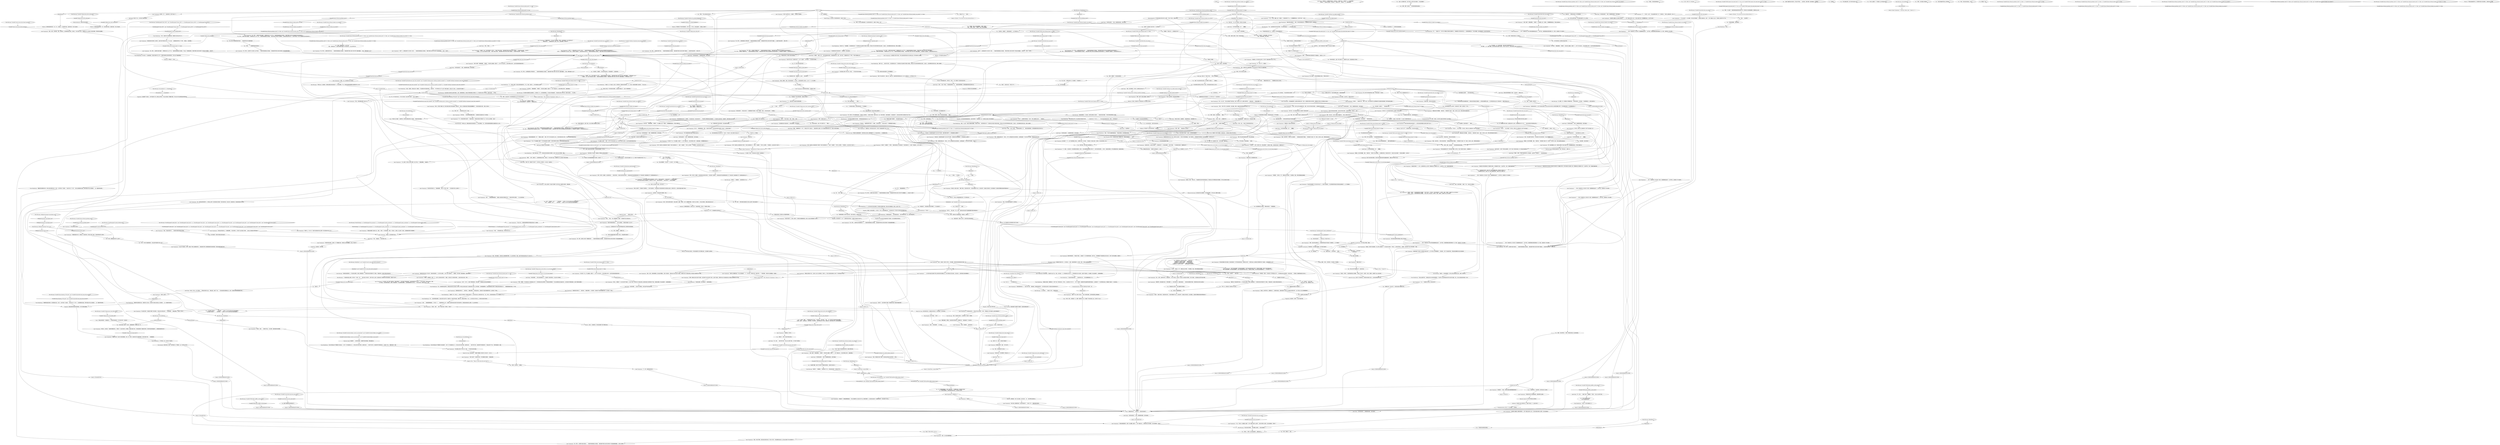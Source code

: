 # VILLAGE / POSSE
# It's time to face your colleagues. 
#
#This is the dialogue that autostarts once you step to the villlage square, the others just bark and stand there.
# ==================================================
digraph G {
	  0 [label="START"];
	  1 [label="input"];
	  2 [label="Kim Kitsuragi: Variable[\"plaza.tribunal_hardie_shot\"] == true"];
	  3 [label="Variable[\"plaza.tribunal_hardie_shot\"] == true", shape=diamond];
	  4 [label="!(Variable[\"plaza.tribunal_hardie_shot\"] == true)", shape=diamond];
	  5 [label="Kim Kitsuragi: Variable[\"plaza.tribunal_shanky_ran_earlier\"]"];
	  6 [label="Variable[\"plaza.tribunal_shanky_ran_earlier\"]", shape=diamond];
	  7 [label="!(Variable[\"plaza.tribunal_shanky_ran_earlier\"])", shape=diamond];
	  8 [label="Kim Kitsuragi: Variable[\"village.posse_intro_auth_tribunal\"]"];
	  9 [label="Variable[\"village.posse_intro_auth_tribunal\"]", shape=diamond];
	  10 [label="!(Variable[\"village.posse_intro_auth_tribunal\"])", shape=diamond];
	  11 [label="Judit Minot: “我们看过报告了，哈里。曷城警督的报告。我们知道的。”"];
	  12 [label="Jump to: [HUB 1.0]"];
	  13 [label="Jean Vicquemare: “我们是来这里把你的残渣从马路上铲回去的。”"];
	  14 [label="Kim Kitsuragi: CheckEquipped(\"jacket_fucktheworld\")"];
	  15 [label="CheckEquipped(\"jacket_fucktheworld\")", shape=diamond];
	  16 [label="!(CheckEquipped(\"jacket_fucktheworld\"))", shape=diamond];
	  17 [label="Jean Vicquemare: “我本来想说你只是个小人物罢了，不过说实在的，你让我记住你了……不知道你从哪里搞来这些装备的——不过我可以肯定的说，有些很坏、很坏的家伙正在寻找它……”"];
	  18 [label="You: “你提到了什么‘特别行动小组’？”"];
	  19 [label="Trant Heidelstam: “确实，什么呢？”他看了看破败的棚屋，然后看了看你。“他们要求我分享一下对某种比较*晦涩*的理论的看法，那是30年代在柯尼希斯萌发出来的。比如说——部分精神创伤性失忆症，群体人格理论……”"];
	  20 [label="Jean Vicquemare: “你。*臭小子*——就是你。”"];
	  21 [label="Trant Heidelstam: “这句台词是出自卢·贾图恩的‘米诺瓦循环’，对吗？关于纯真康米主义——有名无实的*回归*角色。幽灵的幻影……”他四下看了看，注意到同伴不耐烦的样子，于是自己停了下来。“很不错的选择，哈里。”"];
	  22 [label="Cuno: “坤诺知道乔装打扮的猪猡进城了。坤诺本来打算给他们掸掸灰——用坤诺的猪猡除尘器——不过坤诺没有这么做，因为他在乎。”男孩严肃地点点头。"];
	  23 [label="Suggestion: 这就是那个马脸女人。我不知道你*为什么*要这么称呼她，不过这已经超出了愚蠢的范围。你*永远*也不应该再用这种词称呼她。"];
	  24 [label="Untitled hub (02)"];
	  25 [label="Jean Vicquemare: “是啊，这真是*太好*了。”"];
	  26 [label="Jean Vicquemare: “其他人也离开了。那些能干又聪明的人。大家不会回来的。只有我和这位*真的很有耐性*的巡警还在这里。还有特兰特——因为我*强迫*他留下来的。”"];
	  27 [label="Jean Vicquemare: “哦，你觉得这样很*酷*吗——你真这么觉得？还有些莫名的*唯美*？我们来的时候，你正在哭。到处砸东西。你说我们都会‘陷入深渊’。”"];
	  28 [label="You: “我是个高度实验性的警探。这是我用来破案的一种方法。”"];
	  29 [label="Trant Heidelstam: “有意思。他一开始会小心尝试。做好准备。那是他的灵感源泉——对。实践。然后借用酒精”达成目标“。可以这么说……”"];
	  30 [label="You: “目前当个普通警探就好。”"];
	  31 [label="Kim Kitsuragi: IsKimHere()  and  Variable[\"church.soona_kim_heard_anomaly\"]"];
	  32 [label="IsKimHere()  and  Variable[\"church.soona_kim_heard_anomaly\"]", shape=diamond];
	  33 [label="!(IsKimHere()  and  Variable[\"church.soona_kim_heard_anomaly\"])", shape=diamond];
	  34 [label="Jean Vicquemare: “看看这位哭鼻子先生！乙醇大工业中心的受害者。你是什么，现在又变成波动康米主义者了？你觉得这是个笑话？”"];
	  35 [label="You: “等等，大海里有一辆汽車？”"];
	  36 [label="Jean Vicquemare: 他怀疑地眯起眼睛打量着。"];
	  37 [label="Judit Minot: “他找到了！”巡警把它捡起来，交还给你——滑腻又冰冷。“他找到了，让。是他的警徽！”\n“他找到了！”巡警把它捡起来，交还给你——滑腻又冰冷。“他找到了，让。是他的警徽！”"];
	  38 [label="Jean Vicquemare: 男人盯着你，无动于衷。“那你的*枪*呢？”"];
	  39 [label="Jean Vicquemare: 最后，他点点头，还是一副毫无兴趣的样子。“好吧。那你的*枪*呢？”"];
	  40 [label="You: “这是一支*很棒*的枪。也许不是什么华而不实的*配枪*，不过还是很棒！”"];
	  41 [label="Jump to: [village.posse_lost_badge]"];
	  42 [label="You: “所以我找到枪也是无关紧要的吗？！”"];
	  43 [label="Jean Vicquemare: “大概一星期？”他眯起眼睛。“你喝醉了。而且你还让嫌疑人*逃跑*了——某个叫卡拉洁的人。因为你喝的太*醉*，无法评估到她有潜逃的风险！”"];
	  44 [label="Jean Vicquemare: “或者是现在你已经成为艾弗拉特·克莱尔的*小傀儡*这件事。我不知道你在为他做什么事。那都是些无关紧要的小事。什么都不算。只是一件幽默的趣闻轶事……”"];
	  45 [label="Kim Kitsuragi: Variable[\"plaza.tribunal_gardener_shot\"] == false  and  Variable[\"plaza.tribunal_hardie_shot\"] == false  and  Variable[\"plaza.tribunal_shanky_ran_earlier\"]"];
	  46 [label="Variable[\"plaza.tribunal_gardener_shot\"] == false  and  Variable[\"plaza.tribunal_hardie_shot\"] == false  and  Variable[\"plaza.tribunal_shanky_ran_earlier\"]", shape=diamond];
	  47 [label="!(Variable[\"plaza.tribunal_gardener_shot\"] == false  and  Variable[\"plaza.tribunal_hardie_shot\"] == false  and  Variable[\"plaza.tribunal_shanky_ran_earlier\"])", shape=diamond];
	  48 [label="Jean Vicquemare: “……那*7个*被枪杀的人才是大事！哈里，街道都被鲜血染红了，毫不夸张。这他妈是一场*大屠杀*。”"];
	  49 [label="Jean Vicquemare: “哦，好吧——如果*你*认为她什么也不知道……”他挫败地揉搓着自己的脸庞。“我甚至都不想深入探讨另外那8个你没能逮捕的嫌疑人。”"];
	  50 [label="Cuno: “他妈的等什么？我是坤诺。我们刚从死亡岛回来。”"];
	  51 [label="You: “哦……那就能解释通了。”"];
	  52 [label="Kim Kitsuragi: IsCunoInParty()"];
	  53 [label="IsCunoInParty()", shape=diamond];
	  54 [label="!(IsCunoInParty())", shape=diamond];
	  55 [label="Cuno: “哎呀，拜托，你得放他一马。猪猡一直很努力在工作。翻遍了尸体的内脏什么的。还中枪了什么的。”"];
	  56 [label="Kim Kitsuragi: IsCunoInParty()  or  IsKimHere()"];
	  57 [label="IsCunoInParty()  or  IsKimHere()", shape=diamond];
	  58 [label="!(IsCunoInParty()  or  IsKimHere())", shape=diamond];
	  59 [label="Judit Minot: “我们看过报告了。曷城警督的报告。我们知道的。”"];
	  60 [label="Jean Vicquemare: 随迁警官没有回应，只是捂住了鼻子。"];
	  61 [label="Trant Heidelstam: “你好，我是特兰特·海德斯塔姆。我想我们已经见过好几次了。”"];
	  62 [label="Kim Kitsuragi: WeirdClothing()  or  CheckEquipped(\"hat_samaran\")  or  CheckEquipped(\"jacket_carabineer\")  or  CheckEquipped(\"pants_carabineer\")  or  CheckEquipped(\"jacket_kimono_robe\")"];
	  63 [label="WeirdClothing()  or  CheckEquipped(\"hat_samaran\")  or  CheckEquipped(\"jacket_carabineer\")  or  CheckEquipped(\"pants_carabineer\")  or  CheckEquipped(\"jacket_kimono_robe\")", shape=diamond];
	  64 [label="!(WeirdClothing()  or  CheckEquipped(\"hat_samaran\")  or  CheckEquipped(\"jacket_carabineer\")  or  CheckEquipped(\"pants_carabineer\")  or  CheckEquipped(\"jacket_kimono_robe\"))", shape=diamond];
	  65 [label="Cuno: “那就祝你好运了。”他转向你。“听起来你有麻烦了。”"];
	  66 [label="REMEMBERANCE HUB"];
	  67 [label="You: “好吧。这是我的报应。”"];
	  68 [label="You: “所以，*特兰特·海德斯塔姆*。你在这里*特别顾问*些什么呢？”"];
	  69 [label="Jean Vicquemare: “做什么？那是个重案小组！我们处理过的案子卷宗能堆满一整张桌子，这样41分局看起来就不像是城里最糟糕的了。现在我们就是*垃圾*，哈里。因为你。”"];
	  70 [label="Trant Heidelstam: “根据你现在跟他的互动，他跟本地人的互动，还有他不记得自己是执法人员的事实……这一切都非常有意思。”"];
	  71 [label="Jean Vicquemare: “我相信你是*喝多*了，”他转向你。“谁都会喝醉——尤其是你。但是他们不会因为酗酒把*整个人生*都忘了个精光。”"];
	  72 [label="Jump to: [You: \"\"I have?\"\"]"];
	  73 [label="Jean Vicquemare: “或者可以用催眠治愈？不过之后我就想了：不，不太可能。他可能只是个*混账*而已。一个混账酒鬼，*假装*失忆来摆脱这一切困境。”"];
	  74 [label="Jean Vicquemare: “是的。真的、真的很难相信。因为这很*愚蠢*，而且*不是真的*。要抹去自己的记忆是不可能的。即便你*每小时*灌进去那么多*高度比尔森啤酒*也不可能。”"];
	  75 [label="You: “不是我。它被交通流氓偷走了。”"];
	  76 [label="Jean Vicquemare: “哦——好吧，如果不是*你*，那就没事了。你只不过是让人*偷走*了价值45,000雷亚尔的警車，开进了海里——而且就这么把它*留在*那里。”"];
	  77 [label="Untitled hub"];
	  78 [label="Jean Vicquemare: 男人对你手中那块塑料毫无兴趣。“那你的枪呢？”他问到。"];
	  79 [label="You: “等等，你*怎么*知道我的枪不见了？”"];
	  80 [label="You: “枪。枪……”（不停地重复*枪*。）"];
	  81 [label="Conceptualization: 所有这些*物质的东西*是怎么回事？！"];
	  82 [label="Jean Vicquemare: “你是给谁摆造型呢，哈里？你让嫌疑人逃跑了——某个叫露比的人。你他妈当时正*嗨*着呢，没办法拘留她，不是吗？”"];
	  83 [label="KLAASJE ESC"];
	  84 [label="Kim Kitsuragi: “他受伤了。”他看着你。“这是漫长的一周——而且他还处理了一具真正的尸体。”"];
	  85 [label="Kim Kitsuragi: Variable[\"TASK.arrest_klaasje_done\"] == false"];
	  86 [label="Variable[\"TASK.arrest_klaasje_done\"] == false", shape=diamond];
	  87 [label="!(Variable[\"TASK.arrest_klaasje_done\"] == false)", shape=diamond];
	  88 [label="Jump to: [RUBY SUI]"];
	  89 [label="Jean Vicquemare: “哦，好吧——如果她接受过*特殊训练*。”他挫败地揉搓着自己的脸庞。“我甚至都不想深入探讨另外那个嫌疑人——就是开枪自杀那个。*爆头*那个。”"];
	  90 [label="Jean Vicquemare: “哦，好吧——如果你*放走*她的话……”他挫败地揉搓着自己的脸庞。“我甚至都不想深入探讨另外那个嫌疑人——就是开枪自杀那个。*爆头*那个。”"];
	  91 [label="Jump to: [POSSE 2]"];
	  92 [label="Jean Vicquemare: 他深吸一口气。“去他妈的吧，我们不谈这个了。”"];
	  93 [label="You: “忘了这一切吧，有一只巨大的……”"];
	  94 [label="Jean Vicquemare: “我们什么都不会忘——看看你！”他用两只手指着你。"];
	  95 [label="You: “等等……你是那个墨镜男。”"];
	  96 [label="Esprit de Corps: 尽管我们这里都是猪猡，你和坤诺也比其他人要更像猪猡一些。他会支持你的——只是要晚些时候。"];
	  97 [label="Jean Vicquemare: “*我们*去哪了？在我的记忆里，你不是要我们滚蛋吗。”他抱起双臂。"];
	  98 [label="Jump to: [REMEMBERANCE HUB]"];
	  99 [label="You: “不知道你闻到的是*什么*。我把身上尸体的味道都洗掉了。”"];
	  100 [label="You: “谢谢你，警督。”"];
	  101 [label="Composure: 让警督知道*他*不应该为即将降临到你身上的激烈争执感到尴尬。"];
	  102 [label="Jean Vicquemare: “不会太久的。只是跟哈里聊聊我觉得他最近做过的一些错事。”"];
	  103 [label="Jump to: [REMEMBERANCE HUB]"];
	  104 [label="Half Light: 他的儿子？真是个笑话……*所有人*都在骗你！"];
	  105 [label="Trant Heidelstam: “米克尔？米克尔是我的儿子。”"];
	  106 [label="Jean Vicquemare: “那个被你整得够呛的餐厅经理告诉我们的。”"];
	  107 [label="You: “塞尔维是个婊子。她跟很多人上过床……还有外国人。”"];
	  108 [label="Jump to: [REMEMBERANCE HUB]"];
	  109 [label="Jean Vicquemare: “说到这里。他的建筑前面那个巨大的*空气涂鸦*。就是*燃烧*的那个——你知道是怎么回事吗？”"];
	  110 [label="Jean Vicquemare: “我就知道。我不是告诉过你吗，特兰特？我就说是那个臭小子干的。”"];
	  111 [label="You: “是啊。完全明白了。重案组。”"];
	  112 [label="You: “好吧。那重案组是*做*什么的呢？”"];
	  113 [label="Jean Vicquemare: “我们没有人想凝视深渊，所以我们就滚开了。”他叹了口气。“就像你要求的那样。”"];
	  114 [label="Kim Kitsuragi: Variable[\"plaza.kineema_57th_hub\"]  and  Variable[\"boardwalk.trant_main_hub_reached\"]"];
	  115 [label="Variable[\"plaza.kineema_57th_hub\"]  and  Variable[\"boardwalk.trant_main_hub_reached\"]", shape=diamond];
	  116 [label="!(Variable[\"plaza.kineema_57th_hub\"]  and  Variable[\"boardwalk.trant_main_hub_reached\"])", shape=diamond];
	  117 [label="You: “这一切都是我瞎编的。这是一场白日梦，一个愚蠢的玩笑。我知道自己是谁。”\n“这一切都是我瞎编的。就像我跟曷城警督说的，我知道自己是谁。”"];
	  118 [label="Jean Vicquemare: “这个我信。臭小子编了这套谎话，把我们都骗了——因为他是个精神病患者。这是哈里典型的行为方式。一个恶心的玩笑。我告诉过你的，茱蒂。”\n“这个我信。不是*警探*那部分，那是个无理的要求，不过他把我们都骗了。这是哈里典型的行为方式。一个恶心的玩笑。我告诉过你的，茱蒂。”"];
	  119 [label="Jean Vicquemare: “……还*没有*被证实的是喝了那么多海军准将红朗姆之后，会不会导致记忆完全丧失。说实在的——我觉得他只是在欺骗我们。”"];
	  120 [label="You: “等等，在海里吗？”（假装不懂。）"];
	  121 [label="You: “我以为杀手可能藏在水下。但是并没有。”"];
	  122 [label="You: “著名的大师赛車手。”"];
	  123 [label="You: “枪？看看我*所有*的枪！如果说还有什么的话，我需要更多的*手*才对！”（拿出你的两支手枪和两支步枪。）"];
	  124 [label="Authority: 又来了。“失枪，失枪”——想要恐吓你！"];
	  125 [label="Jean Vicquemare: “我就知道！我告诉过你他没有。”"];
	  126 [label="You: “我没喝醉。我没有喝酒了！”"];
	  127 [label="Jump to: [DRINKING]"];
	  128 [label="Jean Vicquemare: “*什么*？你让嫌疑人逃跑了！叫卡拉洁还是什么的那个。因为你*醉的*太厉害，无法评估到她有潜逃的风险。”"];
	  129 [label="Jean Vicquemare: “*什么*？哈里，嫌疑人自己一枪爆头了。我知道你做了什么——你醉醺醺地进去，还*恐吓*她了，对吗？”"];
	  130 [label="You: “这些都不重要。我的*气味*情况？跟我的发现相比，这根本*毫无意义*。”"];
	  131 [label="Kim Kitsuragi: Variable[\"boardwalk.ruby_ran_away\"]"];
	  132 [label="Variable[\"boardwalk.ruby_ran_away\"]", shape=diamond];
	  133 [label="!(Variable[\"boardwalk.ruby_ran_away\"])", shape=diamond];
	  134 [label="Jean Vicquemare: “大概一星期？”他眯起眼睛。“你喝醉了。你让嫌疑人自己一枪爆头。你醉醺醺地跑进去，而且还*威胁*她。”"];
	  135 [label="Jean Vicquemare: “又被骗了！被一个没有*喝醉*的人打败了。”他挫败地揉搓着自己的脸庞。“我甚至都不想深入探讨*另外*那个逃跑的嫌疑人。好像叫露比什么的？”\n“又被骗了！我一刻也不相信你在*戒酒*。”他挫败地揉搓着自己的脸庞。“我甚至都不想深入探讨*另外*那个逃跑的嫌疑人。好像叫露比什么的？”"];
	  136 [label="Jean Vicquemare: “哦，好吧——如果你已经*接受教训*了……”他挫败地揉搓着自己的脸庞。“我甚至都不想深入探讨另外那8个你没能逮捕的嫌疑人。”"];
	  137 [label="Untitled hub (02)"];
	  138 [label="Jean Vicquemare: “哈里，那是因为你是个警察，而且背后还写着‘花花世界我一人干翻’。”"];
	  139 [label="Jean Vicquemare: “真的吗？”他调整了一下领带。“或者你是真的认不出我的脸了？我们搭档多久了，哈里？不用回答——你不*记得*了。”"];
	  140 [label="Trant Heidelstam: “这句台词是出自卢·贾图恩的‘米诺瓦82’，对吗？关于纯真康米主义——有名无实的*回归*角色。幽灵的幻影……”他四下看了看，注意到同伴不耐烦的样子，于是停了下来。“很棒的选择，哈里。”"];
	  141 [label="Half Light: 那些案子对你来说很难……"];
	  142 [label="Judit Minot: “我们看过报告了。曷城警督的报告。我们知道的。”"];
	  143 [label="Judit Minot: “我们看过报告了，哈里。曷城警督的报告。我们知道的。”"];
	  144 [label="Inland Empire: 完全正确，随迁警官维克玛。这是马丁内斯。"];
	  145 [label="Jump to: [Shivers: \"You close your eyes and hear the do...\"]"];
	  146 [label="Jean Vicquemare: 从他捂鼻子的样子来看，你可以看出随迁警官还专注在味道上面，而不是你惊人的成就。"];
	  147 [label="You: “我真的很抱歉，迈诺特警官。”"];
	  148 [label="Judit Minot: “不是。”她摇摇头。“没有*那层*关系。”"];
	  149 [label="Judit Minot: “维克，冷静点……”"];
	  150 [label="Kim Kitsuragi: CheckEquipped(\"shirt_t500\")  and  (CheckEquipped(\"shoes_t500\")  or  CheckEquipped(\"gloves_t500\")  or  CheckEquipped(\"hat_t500\"))"];
	  151 [label="CheckEquipped(\"shirt_t500\")  and  (CheckEquipped(\"shoes_t500\")  or  CheckEquipped(\"gloves_t500\")  or  CheckEquipped(\"hat_t500\"))", shape=diamond];
	  152 [label="!(CheckEquipped(\"shirt_t500\")  and  (CheckEquipped(\"shoes_t500\")  or  CheckEquipped(\"gloves_t500\")  or  CheckEquipped(\"hat_t500\")))", shape=diamond];
	  153 [label="Trant Heidelstam: “我的背景完全不同。我从事的是*神经病学*研究……”——他在空中比了个引号——“……不过仅仅是在理论层次的。事实上，我可能该走了……”"];
	  154 [label="You: “所以*特兰特·海德斯塔姆*原来是……*特别顾问特兰特·海德斯塔姆*……”"];
	  155 [label="You: “尽管我做了*所有*那些事情，还要这么叫我吗？”"];
	  156 [label="You: （面向飞旋旅社的大致方向，然后大声叫喊。）“去你妈的，餐厅经理！这是你最后一次背叛我！”"];
	  157 [label="Kim Kitsuragi: Variable[\"TASK.light_graffito_on_fire_done\"]"];
	  158 [label="Variable[\"TASK.light_graffito_on_fire_done\"]", shape=diamond];
	  159 [label="!(Variable[\"TASK.light_graffito_on_fire_done\"])", shape=diamond];
	  160 [label="Jean Vicquemare: “永远也不可能发生，茱蒂。他是这个地球上最粗鲁的男人。他就是我们所有人要接受敏感性训练的原因。而且我*痛恨*敏感性训练……”"];
	  161 [label="Trant Heidelstam: “我*是*什么？”他跺跺脚。“他们要求我分享一下对某种比较*边缘的学术理论*的看法，那是30年代在柯尼希斯开发出来的。比如说——部分精神创伤性失忆症。群体人格理论……”"];
	  162 [label="Jean Vicquemare: “当然……”他眯起眼睛看着你。“你不是一个……*超级明星执法人员*。城里的人都说你是纪尧姆·列米利翁的转世。我知道这他妈是怎么回事。什么也没有改变。”"];
	  163 [label="Rhetoric: 意思就是：你忘了自己是谁。还有‘金钱’，‘洲’，‘灰域’等等之类的定义。"];
	  164 [label="You: “一个心碎的苦力。”"];
	  165 [label="You: “我身上发生过一件非常悲伤的事情，让我变得不像自己了。这是一种防御机制。”"];
	  166 [label="Jean Vicquemare: “你是什么意思？”"];
	  167 [label="Conceptualization: 所以你不*记得*自己不记得了。赞。"];
	  168 [label="Trant Heidelstam: “与自由市场密切相关……”他自信地点点头。“他只是需要结束这一切。”"];
	  169 [label="Jump to: [Judit Minot: \"\"But, Detective Vicquemare,\" she in...\"]"];
	  170 [label="Jean Vicquemare: “恕我直言，警督——你被*臭小子弄得鬼迷心窍*了。有时候是会发生这种情况。没发生的是，一个警察为了破案而抹掉自己的记忆。”"];
	  171 [label="You: “它被雅各布·欧文偷走了。”"];
	  172 [label="Jean Vicquemare: “是的。在海里。我们的工作車——现在跟鱼，蛤蚌还有其他狗屁海洋生物在一起。”"];
	  173 [label="Jean Vicquemare: “你现在就是醉的对吗？你现在就不清醒，是不是，你这个该死的*流浪汉*。我都闻到了！”"];
	  174 [label="Jump to: [village.posse_lost_badge]"];
	  175 [label="Jean Vicquemare: “喝*一点*小酒？！你身上散发着尸体的味道。我在下风位置，整个人都快不能呼吸了。”他捂住鼻子。“你闻起来像屎一样。”"];
	  176 [label="Jean Vicquemare: “这就是你让嫌疑人自己爆头的原因吗————那个叫露比还是什么的人？就在木板道下面？你醉醺醺地进去，还*恐吓*她吗？”"];
	  177 [label="Jump to: [KLAASJE ESC]"];
	  178 [label="Jump to: [RUBY SUI]"];
	  179 [label="Jean Vicquemare: “哦，好吧——如果她接受过*特殊训练*……”他挫败地揉搓着自己的脸庞。“我甚至都不想深入探讨*另外*那个逃跑的嫌疑人。没错。好像叫露比什么的？”"];
	  180 [label="Jean Vicquemare: “或者是你*很可能把枪卖了换酒喝*的事实。那些都微不足道。什么都不算。只是一件幽默的趣闻轶事……”"];
	  181 [label="Jean Vicquemare: “哦，好吧——如果你*真的*嗑嗨了，那我猜也没什么大不了的。”他挫败地揉搓着自己的脸庞。“那么这一切都是值得的。那就不要深入探讨另外那个*开枪自杀*的嫌疑人。爆头那个。”"];
	  182 [label="Jean Vicquemare: “哦，好吧——如果你*真的*嗑嗨了，那我猜也没什么大不了的。”他挫败地揉搓着自己的脸庞。“那就不要深入探讨这对道德委员会来说意味着什么。”\n“哦，好吧——如果你*真的*嗑嗨了，那我猜也没什么大不了的。”他挫败地揉搓着自己的脸庞。“那就不要深入探讨那个拿着警灯、还患有紧张症的老太太——还有*所有这一切*对于道德委员会来说意味着什么。”"];
	  183 [label="You: “是啊，花花世界我一人干翻。好像没有其他人为此感到困扰。”"];
	  184 [label="Cuno: “坤诺喜欢这种紧张的狗屎。”"];
	  185 [label="Jean Vicquemare: “没错——而你是某种……杀人机器。”"];
	  186 [label="Empathy: 从你对他的熟悉程度判断——最少有两年了？或者更短一些，不过特别小组的工作时间很紧张……"];
	  187 [label="You: “我什么都没想起来……”（继续。）"];
	  188 [label="Kim Kitsuragi: Variable[\"whirling.vicq_asked_nurse\"]"];
	  189 [label="Variable[\"whirling.vicq_asked_nurse\"]", shape=diamond];
	  190 [label="!(Variable[\"whirling.vicq_asked_nurse\"])", shape=diamond];
	  191 [label="Esprit de Corps: 他的意思是：“你最好不要跟这个塞尔维一起*派对*了，臭小子。”"];
	  192 [label="Jump to: [REMEMBERANCE HUB]"];
	  193 [label="Jean Vicquemare: “别鼓励他，特兰特。”"];
	  194 [label="Kim Kitsuragi: IsCunoInParty()"];
	  195 [label="IsCunoInParty()", shape=diamond];
	  196 [label="!(IsCunoInParty())", shape=diamond];
	  197 [label="Judit Minot: “没事的，”她叹了口气。“我不是来看你的笑话，或者是愚弄你的。其实，他也不是。”她朝维克玛比了个手势。“我们只是很担心你。”"];
	  198 [label="Jump to: [REMEMBERANCE HUB]"];
	  199 [label="You: “再唤醒一下我的记忆——这里面还有*谁*？”"];
	  200 [label="You: “等等，所以你让我独自面对一队训练有素的杀手，就是为了给我上一课？”"];
	  201 [label="You: “我知道你太过保守，没办法理解*异常现象*。”"];
	  202 [label="Jean Vicquemare: “不要回答。”他呼出一口气，想稳住自己的呼吸。“你的警徽，哈里。把你的警徽拿给我看看。”"];
	  203 [label="Perception (Sight): 你看着他手指的方向——在东南边——没错。海里好像真有一台汽車。奇怪。它是怎么跑到那里去的？"];
	  204 [label="You: “我的警徽就在这里啊。”（把它拿给他们看。）"];
	  205 [label="You: “我的枪丢了。没找到。它没了。”"];
	  206 [label="Jean Vicquemare: 他看都没看你的军火库一眼，挥挥手让你拿开。“我不在乎你那些藏品，你这个囤积狂——那里面有你的配枪吗？我只想知道那*一支*枪怎么样了。”"];
	  207 [label="Jean Vicquemare: “哇哦。在他手里——*而且*他没有弄掉。”他假装放松地擦了擦眉头。“你醉的跟个流浪汉一样，哈里。在你杀人之前，把那玩意收起来。”"];
	  208 [label="Judit Minot: “这不是庆祝的理由。这个……很糟糕。”"];
	  209 [label="Jean Vicquemare: “*升级*？我不在乎你对武器的狂热，哈里。我只在乎你的官方配枪——就是被你*弄丢*的那个。”"];
	  210 [label="Kim Kitsuragi: Variable[\"TASK.arrest_klaasje_done\"] == false"];
	  211 [label="Variable[\"TASK.arrest_klaasje_done\"] == false", shape=diamond];
	  212 [label="!(Variable[\"TASK.arrest_klaasje_done\"] == false)", shape=diamond];
	  213 [label="Kim Kitsuragi: IsKimHere()"];
	  214 [label="IsKimHere()", shape=diamond];
	  215 [label="!(IsKimHere())", shape=diamond];
	  216 [label="Smell like a corpse HUB"];
	  217 [label="Kim Kitsuragi: Variable[\"boardwalk.ruby_ran_away\"]"];
	  218 [label="Variable[\"boardwalk.ruby_ran_away\"]", shape=diamond];
	  219 [label="!(Variable[\"boardwalk.ruby_ran_away\"])", shape=diamond];
	  220 [label="Kim Kitsuragi: Variable[\"TASK.arrest_klaasje_done\"] == false"];
	  221 [label="Variable[\"TASK.arrest_klaasje_done\"] == false", shape=diamond];
	  222 [label="!(Variable[\"TASK.arrest_klaasje_done\"] == false)", shape=diamond];
	  223 [label="Jean Vicquemare: “……那*6个*被枪杀的人才是大事！哈里，街道都被鲜血染红了，毫不夸张。这他妈是一场*大屠杀*。”"];
	  224 [label="Jean Vicquemare: “哦，好吧——如果她*很好*的话……”他挫败地揉搓着自己的脸庞。“我甚至都不想深入探讨另外那个嫌疑人——就是开枪自杀那个。*爆头*那个。”"];
	  225 [label="Jean Vicquemare: “哦，好吧——如果她*很好*的话……”他挫败地揉搓着自己的脸庞。“我甚至都不想深入探讨*另外*那个逃跑的嫌疑人。没错。好像叫露比什么的？”"];
	  226 [label="Kim Kitsuragi: Variable[\"boardwalk.ruby_ran_away\"]"];
	  227 [label="Variable[\"boardwalk.ruby_ran_away\"]", shape=diamond];
	  228 [label="!(Variable[\"boardwalk.ruby_ran_away\"])", shape=diamond];
	  229 [label="Jean Vicquemare: “哦，好吧——如果你感觉到很*内疚*……”他挫败地揉搓着自己的脸庞。“我甚至都不想深入探讨这对道德委员会来说意味着什么。”\n“哦，好吧——如果你感觉到很*内疚*……”他挫败地揉搓着自己的脸庞。“我甚至都不想深入探讨这对道德委员会来说意味着什么。更别提那个拿着警灯，还有紧张症的老太太了……”"];
	  230 [label="Jean Vicquemare: “哦，好吧——如果她*不重要*的话……”他挫败地揉搓着自己的脸庞。“我甚至都不想深入探讨这对道德委员会来说意味着什么。”\n“哦，好吧——如果她*不重要*的话……”他挫败地揉搓着自己的脸庞。“我甚至都不想深入探讨这对道德委员会来说意味着什么。更别提那个拿着警灯，还有紧张症的老太太了……”"];
	  231 [label="Jean Vicquemare: “看看是谁来了，”男人的口气很慎重。突然间，他歪起脑袋，脸上的表情也变了……\n“看看是谁来了，”没戴墨镜的男人说道。突然，他歪起脑袋，表情也变了……"];
	  232 [label="Kim Kitsuragi: “附近没有任何相机。”他盯着脚上的靴子。“他们没有相机……”"];
	  233 [label="Judit Minot: “我们看过报告了。曷城警督的报告。我们知道的。”"];
	  234 [label="Empathy: 他还在*惦记*那件夹克。"];
	  235 [label="Composure: 意思是说‘你应该做得更好’。"];
	  236 [label="Jean Vicquemare: “我没有*骗*你——没有人*骗*你。你的脑子被酒精搞得乱七八糟，连自己的搭档都认不出来了。”"];
	  237 [label="Jean Vicquemare: “我告诉过你。他只要再喝一杯就会杀人了。”"];
	  238 [label="Kim Kitsuragi: Variable[\"whirling.vicq_asked_firefighter\"]"];
	  239 [label="Variable[\"whirling.vicq_asked_firefighter\"]", shape=diamond];
	  240 [label="!(Variable[\"whirling.vicq_asked_firefighter\"])", shape=diamond];
	  241 [label="You: “我明白了。好吧。是加尔特告诉你的。”"];
	  242 [label="Trant Heidelstam: “好吧。”"];
	  243 [label="Judit Minot: “好吧。”又是一声叹息。“你是我的指挥官。我……我真的很想尊敬你。我希望能跟你保持正常的关系。”"];
	  244 [label="Kim Kitsuragi: Variable[\"village.posse_minot_rhet_case\"]"];
	  245 [label="Variable[\"village.posse_minot_rhet_case\"]", shape=diamond];
	  246 [label="!(Variable[\"village.posse_minot_rhet_case\"])", shape=diamond];
	  247 [label="Cuno: 他看起来有些后悔。“只要别吓出屎来就行——拜托了。”"];
	  248 [label="Kim Kitsuragi: Variable[\"village.posse_logic_bevy\"]"];
	  249 [label="Variable[\"village.posse_logic_bevy\"]", shape=diamond];
	  250 [label="!(Variable[\"village.posse_logic_bevy\"])", shape=diamond];
	  251 [label="Empathy: 他是由衷地觉得这样会很有趣。对于你们俩来说都是。"];
	  252 [label="Jean Vicquemare: “有意思？”"];
	  253 [label="You: “一个警探。”"];
	  254 [label="Kim Kitsuragi: “他是的——他在慢慢变好。我可以肯定在事情发生之前，他喝了*很多*酒。”"];
	  255 [label="You: “我有吗？”"];
	  256 [label="Jean Vicquemare: “好吧，特兰特，谢谢你。这还真是完全……没有任何意义。很高兴我们把你也带来了。他到底还能不能在重案组继续工作？现在他是个白痴病患者了吗？我想知道的是*这个*。”"];
	  257 [label="Kim Kitsuragi: “他*的确*向我展现过这套理论——曾经有过一次。当时我很难相信，不过他似乎是被说服了。而且我见过他工作的方式。他的方法有些……不太传统。”"];
	  258 [label="Jean Vicquemare: “精神创伤性失忆症？特兰特？”他转向特别顾问。“这个我可以接受——臭小子是个绝望的人，一直都是。谁不是呢？我知道我是。但是你知道吗？”"];
	  259 [label="You: “我不知道。我不知道它在那里做什么。”"];
	  260 [label="Untitled hub (04)"];
	  261 [label="You: “失枪，失枪！我再也不会被什么狗屁失枪*恐吓*了。”"];
	  262 [label="You: “是啊，是啊，我也有。”（把无聊的配枪拿给他看。）"];
	  263 [label="Jean Vicquemare: “我不在乎。RCM发给你用来杀人的枪呢？那支枪在哪？”"];
	  264 [label="You: “这可是特里安戈4.46步枪！它曾经杀死了大概一公里外的一个男人。”"];
	  265 [label="Judit Minot: “这不是庆祝的理由。这个……很糟糕。”"];
	  266 [label="Jean Vicquemare: “但是你没有——因为你*喝醉*了。你把枪弄丢了——而且还喝醉了。你是个酒鬼，一个没有枪的流浪汉！我都闻出来了！”"];
	  267 [label="You: “那又怎么样？我只喝了一点小酒。”"];
	  268 [label="You: “我试过戒掉，但是没有它我就不能好好工作。”"];
	  269 [label="Jump to: [RUBY ESC]"];
	  270 [label="You: “这是你一无所知的*大案*中的一个小细节罢了。”"];
	  271 [label="Jean Vicquemare: “……那*9个*被枪杀的人才是大事！哈里，街道都被鲜血染红了，毫不夸张。这他妈是一场*大屠杀*。”"];
	  272 [label="Kim Kitsuragi: Variable[\"boardwalk.ruby_ran_away\"]"];
	  273 [label="Variable[\"boardwalk.ruby_ran_away\"]", shape=diamond];
	  274 [label="!(Variable[\"boardwalk.ruby_ran_away\"])", shape=diamond];
	  275 [label="Kim Kitsuragi: Variable[\"TASK.arrest_klaasje_done\"] == false"];
	  276 [label="Variable[\"TASK.arrest_klaasje_done\"] == false", shape=diamond];
	  277 [label="!(Variable[\"TASK.arrest_klaasje_done\"] == false)", shape=diamond];
	  278 [label="Jean Vicquemare: “特别顾问特兰特·海德斯塔姆，巡警茱蒂特·迈诺特。”"];
	  279 [label="Reaction Speed: ……他是这么说的。"];
	  280 [label="You: “好吧，我明白了。没错。”"];
	  281 [label="Jump to: [HUB 1.0]"];
	  282 [label="Jump to: [TASK.light_graffito_on_fire_done]"];
	  283 [label="Kim Kitsuragi: IsKimHere()"];
	  284 [label="IsKimHere()", shape=diamond];
	  285 [label="!(IsKimHere())", shape=diamond];
	  286 [label="You: 已招募金"];
	  287 [label="Jump to: [Shivers: \"You close your eyes and hear the do...\"]"];
	  288 [label="Judit Minot: “哈里，我们想帮你。特兰特，我想现在该你出手了？”"];
	  289 [label="Jean Vicquemare: “我被诊断出抑郁症了，哈里。你叫我们都滚蛋之后，很抱歉我当时没那个心情奉承你。”"];
	  290 [label="Jean Vicquemare: “有吗？还是你以为我他妈是个男护士？我们已经搭档多久了，哈里？”他调整了一下脖子上的领带。“不用回答——反正你也不*记得*了。”"];
	  291 [label="Judit Minot: “呃，还有……”她插了进来，试图缓和一下局势。“街上的人也帮了我们。”"];
	  292 [label="Jean Vicquemare: “奇怪。他倒是没提过这个。事实上，那个公司看起来完全没有获救——建筑前面有一个巨大的*空气涂鸦*。它着火了。”"];
	  293 [label="Untitled hub"];
	  294 [label="Kim Kitsuragi: IsKimHere()"];
	  295 [label="IsKimHere()", shape=diamond];
	  296 [label="!(IsKimHere())", shape=diamond];
	  297 [label="Jump to: [REMEMBERANCE HUB]"];
	  298 [label="Jump to: [REMEMBERANCE HUB]"];
	  299 [label="Cuno: “该死的，猪猡……”男孩看起来有点不自在。“我叫库诺，不是*坤诺*。它很……傻。我的名字比我告诉你的还要傻。”\n“该死的，猪猡……被你发现了。我叫库诺，不是*坤诺*。让我们继续生活下去吧。我是库诺。现在你知道了啊。别再盯着我看了。”"];
	  300 [label="Jean Vicquemare: “该死的，哈里……”他转移了重心，交叉双臂，直直地望向你的眼睛。"];
	  301 [label="Jean Vicquemare: “你可能也是对的——我永远不会让你诱拐一个孩子，带着他在三月中旬搞什么诡异的乘船旅行！”"];
	  302 [label="You: “一切*都会*燃烧的。随迁警官维克玛。千万别搞错了。”"];
	  303 [label="Jean Vicquemare: “你*想不起来*是因为你有脑损伤。特兰特，”他转向金发男子，“你的任务来了——情况有多糟糕？”\n“你*想不起来*是因为你有脑损伤，侦探之神。特兰特，”他转向金发男子，“你的任务来了——情况有多糟糕？”"];
	  304 [label="Trant Heidelstam: “他*不是*一个白痴病患者。而且他*的确*可以工作——即便不能承担之前的领导角色，也可以当个普通的警探。”"];
	  305 [label="You: “我之后再解释，不过还有一个人也失忆了。那个*蟹男*。”"];
	  306 [label="Trant Heidelstam: “这是个都市神话——是一个采用高实验性调查技巧的警探。这是一种*文化的*参照物，警探。”"];
	  307 [label="You: “你们全都去死吧，我*不想*待在你的小组。”"];
	  308 [label="Jean Vicquemare: “不，哈里——你去死吧。你已经把我们搞得乱七八糟——我已经跟普赖斯解释过*两次*了。在别尔佳耶夫那里——*四次*。我是你的搭档。你不在那里的时候，我会替你回答。”"];
	  309 [label="Jean Vicquemare: “我知道。你把它开进海里的。街上所有人都看见了。它也会成为本地的一个地标——记录在宣传册上。感谢你，给我们惹了这么大的烂摊子，哈里。”"];
	  310 [label="Savoir Faire: 你想耍一耍手中的警徽，但是没成功，它掉落在大概2米开外的地上。"];
	  311 [label="Judit Minot: “这不是庆祝的理由。这个……很糟糕。”"];
	  312 [label="Jean Vicquemare: “你让嫌疑人逃跑了，哈里——那个叫卡拉洁还是什么的。因为你*醉的*太厉害，无法评估到她有潜逃的风险。”"];
	  313 [label="Kim Kitsuragi: Variable[\"TASK.arrest_klaasje_done\"] == false"];
	  314 [label="Variable[\"TASK.arrest_klaasje_done\"] == false", shape=diamond];
	  315 [label="!(Variable[\"TASK.arrest_klaasje_done\"] == false)", shape=diamond];
	  316 [label="Jean Vicquemare: “*什么*？哈里，你让嫌疑人逃跑了！那个叫露比还是什么的那个。因为你*醉的*太厉害，没办法拘留她，不是吗？”"];
	  317 [label="Jean Vicquemare: “你*发现*了什么？你让嫌疑人*逃跑*了——某个叫露比的人。因为你喝的太*醉*，没能拘留她。你醉醺醺地跑进去了。”"];
	  318 [label="Jump to: [RUBY SUI]"];
	  319 [label="Jean Vicquemare: “我不信你。”他眯起眼睛。“你喝醉了。你让嫌疑人自己一枪爆头。你醉醺醺地跑进去，而且还*威胁*她。”"];
	  320 [label="You: “她用*灰域维度压缩机*控制住了我们。你知道那有多痛吗？”"];
	  321 [label="Kim Kitsuragi: Variable[\"boardwalk.ruby_ran_away\"]"];
	  322 [label="Variable[\"boardwalk.ruby_ran_away\"]", shape=diamond];
	  323 [label="!(Variable[\"boardwalk.ruby_ran_away\"])", shape=diamond];
	  324 [label="HUB 1.0"];
	  325 [label="You: “似乎没有其他人在意我在流血这件事。”"];
	  326 [label="Jean Vicquemare: “真的吗？！他们好像并不困扰？那是因为你是个穿着外骨骼的警察！”"];
	  327 [label="Jean Vicquemare: “实际上你是吗？你还是个警察吗？基于你这么*迪斯科*的经历，很难说啊。”"];
	  328 [label="Authority: 仿佛他回想起来，他实际上是一个授勋的警督，而不是一个调皮的小男孩。"];
	  329 [label="You: “一个伪装……为什么？”"];
	  330 [label="Jump to: [REMEMBERANCE HUB]"];
	  331 [label="Jump to: [REMEMBERANCE HUB]"];
	  332 [label="Kim Kitsuragi: (CheckEquipped(\"jacket_faln\")  and  CheckEquipped(\"pants_faln\"))  or  (CheckEquipped(\"shirt_faln\")  and  CheckEquipped(\"pants_faln\"))  or  (CheckEquipped(\"hat_faln\")  and  CheckEquipped(\"pants_faln\")  and  CheckEquipped(\"shoes_faln\")  and  CheckEquipped(\"gloves_faln\"))"];
	  333 [label="(CheckEquipped(\"jacket_faln\")  and  CheckEquipped(\"pants_faln\"))  or  (CheckEquipped(\"shirt_faln\")  and  CheckEquipped(\"pants_faln\"))  or  (CheckEquipped(\"hat_faln\")  and  CheckEquipped(\"pants_faln\")  and  CheckEquipped(\"shoes_faln\")  and  CheckEquipped(\"gloves_faln\"))", shape=diamond];
	  334 [label="!((CheckEquipped(\"jacket_faln\")  and  CheckEquipped(\"pants_faln\"))  or  (CheckEquipped(\"shirt_faln\")  and  CheckEquipped(\"pants_faln\"))  or  (CheckEquipped(\"hat_faln\")  and  CheckEquipped(\"pants_faln\")  and  CheckEquipped(\"shoes_faln\")  and  CheckEquipped(\"gloves_faln\")))", shape=diamond];
	  335 [label="Kim Kitsuragi: “之后可能还会需要你们的协助，”突然找回自信的他补充了一句。"];
	  336 [label="You: “是你！你从来没有告诉过我，你不是那个马脸女人！”（指着她。）"];
	  337 [label="You: “哦……好吧。抱歉。”"];
	  338 [label="You: “是啊，我把它点燃的。那是一种诗意的姿态。”"];
	  339 [label="Jean Vicquemare: “唤醒你的记忆？这是个该死的重案组。有你，我，茱蒂，该死的特兰特·海德斯塔姆，还有纪尧姆·贝维……”他凝视着你。"];
	  340 [label="Jump to: [You: \"\"Okay. So what does the unit *do*?\"\"]"];
	  341 [label="Jean Vicquemare: “你让我们滚开。你说我们*限制了你的风格*。你说自己是*侦探之神*。一切全都滚蛋。一切都会燃烧。不侦查，毋宁死！”"];
	  342 [label="You: “你为什么要抛下一个字面意义上的*侦探之神*呢？”"];
	  343 [label="Jean Vicquemare: “你歇斯底里的大哭。烂醉如泥，到处砸东西，情感上受到了虐待。你说我们都会‘陷入深渊’。”"];
	  344 [label="Jean Vicquemare: “你确定吗？”他眯起眼睛看着你。“所以你没跟所有人说自己是个多么*无聊的警察*——还说你应该自杀？大家都说你疯了。我已经四下打听过。”"];
	  345 [label="You: “一个醉鬼，一个失败者。”"];
	  346 [label="Kim Kitsuragi: “*蟹男*这个词选的很不成功——不过我也在那里。海岸上的教堂因为一个音频空间的异常现象产生了震动。可能是灰域，或者也许跟无线电波有关……”"];
	  347 [label="Kim Kitsuragi: Variable[\"whirling.kim_experimental\"]"];
	  348 [label="Variable[\"whirling.kim_experimental\"]", shape=diamond];
	  349 [label="!(Variable[\"whirling.kim_experimental\"])", shape=diamond];
	  350 [label="Esprit de Corps: 当你打卡下班的时候，*我*要对你的案子负责——还有你的特别行动小组。"];
	  351 [label="Jean Vicquemare: “感谢你毁掉了价值45,000雷亚尔的警方财产，这下*我*的工资单要遭殃了。你知道的，对吗？你会被开除的。而我会到死都要为你支付这笔账单……”"];
	  352 [label="You: 就这么站在那里。"];
	  353 [label="Jean Vicquemare: “他没有……”他指向大海。“我有个主意。也许你他妈的可以去那辆被你开进海里的車里看看？要不要去那边看看？！”"];
	  354 [label="Rhetoric: 似乎拥有警徽*和*配枪是一种很自然的状态，而不是成就。"];
	  355 [label="Cuno: “哇哦，他们对你真是够残忍的……猪猡对猪猡使用暴力了。”"];
	  356 [label="Jump to: [village.posse_lost_badge]"];
	  357 [label="Jean Vicquemare: “我就*知道*。我告诉过你他没有。”"];
	  358 [label="Jean Vicquemare: “这就是你让嫌疑人逃跑的原因吗——那个叫露比还是什么的人？因为你他妈*醉的*太厉害，没办法拘留她？”"];
	  359 [label="Jean Vicquemare: “一个女人自杀了——自己爆头。因为当时你嗑嗨了，还跑进去*威胁*她，是吗？！那个叫露比什么的人？你基本上是亲手*杀*了她。”"];
	  360 [label="Jean Vicquemare: “大概一星期？”他眯起眼睛。“你喝醉了。而且你还让嫌疑人*逃跑*了——某个叫露比的人。因为你喝的太*醉*，没能拘留她。”"];
	  361 [label="Kim Kitsuragi: Variable[\"boardwalk.ruby_ran_away\"]"];
	  362 [label="Variable[\"boardwalk.ruby_ran_away\"]", shape=diamond];
	  363 [label="!(Variable[\"boardwalk.ruby_ran_away\"])", shape=diamond];
	  364 [label="Jean Vicquemare: “……那*8个*被枪杀的人才是大事街道都被鲜血染红了，毫不夸张。曷城警督躺在医院里奄奄一息。哈里，这他妈是一场*大屠杀*。”"];
	  365 [label="Kim Kitsuragi: IsCunoInParty()"];
	  366 [label="IsCunoInParty()", shape=diamond];
	  367 [label="!(IsCunoInParty())", shape=diamond];
	  368 [label="Jean Vicquemare: “感到困扰？！哈里，你他妈的看起来都需要器官移植了！”"];
	  369 [label="You: “是的……我是个该死的警察。”\n“是啊，我是个穿着外骨骼的该死警察。”"];
	  370 [label="Jean Vicquemare: “*什么*报应？没有认出*每天*跟你一起工作的人？”他眯起眼睛。“大脑损伤？”"];
	  371 [label="Kim Kitsuragi: Variable[\"church.soona_kim_heard_anomaly\"]"];
	  372 [label="Variable[\"church.soona_kim_heard_anomaly\"]", shape=diamond];
	  373 [label="!(Variable[\"church.soona_kim_heard_anomaly\"])", shape=diamond];
	  374 [label="Jean Vicquemare: 男人没有回应，不过他的表情已经说明了一切。"];
	  375 [label="You: “我也许是当掉了……不管怎么说，现在它不在了。”"];
	  376 [label="Jean Vicquemare: “你的背后写的是什么？”他眯起眼睛。“弱水三千只取一尿饮……你*他妈的*有什么毛病吗？！”"];
	  377 [label="Jean Vicquemare: “而且，你他妈看起来像个白痴一样。”"];
	  378 [label="Trant Heidelstam: “呃……”他后退一步。“我*不太*清楚自己到底在这里做什么。我被邀请以专家的身份加入——我想我需要压低一下你们的期望。我充其量就是个认知科学的爱好者。”"];
	  379 [label="You: “把我留下来喂狼……”"];
	  380 [label="You: “巡警迈诺特，很高兴认识你。让我们把过去抛在脑后吧。”"];
	  381 [label="Trant Heidelstam: “重申一遍……”他四下看了看。“他们要求我分享一下对某种比较*边缘的学术理论*的看法，那是30年代在柯尼希斯萌发出来的。比如说——部分精神创伤性失忆症，群体人格理论……”"];
	  382 [label="Jump to: [REMEMBERANCE HUB]"];
	  383 [label="Rhetoric: 好主意。看来他不认为你能在臭小子的问题上纠正他。"];
	  384 [label="You: “真的吗？”"];
	  385 [label="You: “你怎么知道我在这里？”\n“你怎么知道我在这里？”"];
	  386 [label="Kim Kitsuragi: Variable[\"coast.idiot_teq_story_end_reach\"]"];
	  387 [label="Variable[\"coast.idiot_teq_story_end_reach\"]", shape=diamond];
	  388 [label="!(Variable[\"coast.idiot_teq_story_end_reach\"])", shape=diamond];
	  389 [label="Jean Vicquemare: “奇怪。他倒是没提过这个。事实上，那个公司看起来完全没有获救——建筑前面有一个巨大的*空气涂鸦*。里面还混合着*血液*。”"];
	  390 [label="You: “你一直在*暗中监视*我吗？”"];
	  391 [label="Jean Vicquemare: “你是个*担心集合体*。她担心你。我担心你。就连特别顾问都在担心你。每个人都在担心——而不是在*工作*。”"];
	  392 [label="Rhetoric: 听听你自己说的话。你听起来就像个毫不讲理的白痴。无论我做什么都没用。"];
	  393 [label="You: “园丁，工贼首领，*这个*……”（转向警督。）“告诉我，至少*你*没有对自己的身份撒谎吧。”\n“园丁，工贼首领，*这个*……”（转向坤诺。）“告诉我，至少*你*没有对自己的身份撒谎吧。”"];
	  394 [label="You: “好吧。那个……确实跟它有点关系，是的。”"];
	  395 [label="Esprit de Corps: 他们是你的队员。或者是仅存的队员。亲手挑选的。亲手弄丢的。"];
	  396 [label="You: “那为什么你没有‘不侦查，毋宁死’呢？”"];
	  397 [label="Trant Heidelstam: “呃……他没有明显的颤抖。说话也没有口齿不清。他能开船。他还好好地站着，据理力争。都是良好迹象。不过——在片段记忆*和*语义上，他有完全的逆行性遗忘……”"];
	  398 [label="Jump to: [Untitled hub]"];
	  399 [label="Jean Vicquemare: “谢谢你，曷城警督。澄清一下——我不认为跨洲灰域学是一个骗局。灰域引起了全球性的现象——这是已经证实过的。然而……”"];
	  400 [label="Kim Kitsuragi: “不管怎么说，这是真的。我把这些都记录在报告里了——你应该看看。不过，我觉得这跟他喝酒喝到大脑受损没什么关系。”"];
	  401 [label="Jump to: [Untitled hub (04)]"];
	  402 [label="You: “什么？！这些都是*很棒*的枪。比我的配枪好多了。”"];
	  403 [label="You: “是啊，我没有。我没有配枪。”"];
	  404 [label="You: “等等，也许是因为*费洛蒙*。”"];
	  405 [label="Judit Minot: “警探——拜托。不要又开始讲你的什么*费洛蒙*。这很严肃。如果你不……”她没有把话说完。"];
	  406 [label="Jump to: [Smell like a corpse HUB]"];
	  407 [label="Jean Vicquemare: “又被骗了！被一个没有*喝醉*的人打败了。”他揉了揉自己的脸。“我甚至都不想深入探讨另外那个嫌疑人——就是开枪自杀那个。爆头那个。”\n“又被骗了！我一刻也不相信你在*戒酒*。”他揉了揉自己的脸。“我甚至都不想深入探讨另外那个嫌疑人——就是开枪自杀那个。爆头那个。”"];
	  408 [label="Jean Vicquemare: “哦，好吧——如果你*放走*她的话……”他挫败地揉搓着自己的脸庞。“我甚至都不想深入探讨*另外*那个逃跑嫌疑人——又是出于仁慈吗？”"];
	  409 [label="Jean Vicquemare: “是的，这*总是*能解释通的。”"];
	  410 [label="Jean Vicquemare: “哈里，可能会有相片的……”他渐渐开始明白事态的严重性。"];
	  411 [label="Trant Heidelstam: “是的。”特兰特·海德斯塔姆说道。“可能会有相机。我们需要损害控制。”"];
	  412 [label="Empathy: 在你的陪伴下，每一个人都感觉到非常安全。他根本不知道自己在说什么。"];
	  413 [label="Jump to: [Jean Vicquemare: \"\"Bothered by it? Harry, you're a *g...\"]"];
	  414 [label="Encyclopedia: 完全不知道。一百年？"];
	  415 [label="Kim Kitsuragi: IsKimHere()"];
	  416 [label="IsKimHere()", shape=diamond];
	  417 [label="!(IsKimHere())", shape=diamond];
	  418 [label="Kim Kitsuragi: Variable[\"inventory.ledger_crack_it_on_the_knee\"]  and  Variable[\"inventory.ledger_case_mural\"]"];
	  419 [label="Variable[\"inventory.ledger_crack_it_on_the_knee\"]  and  Variable[\"inventory.ledger_case_mural\"]", shape=diamond];
	  420 [label="!(Variable[\"inventory.ledger_crack_it_on_the_knee\"]  and  Variable[\"inventory.ledger_case_mural\"])", shape=diamond];
	  421 [label="Judit Minot: “我们看过报告了，哈里。曷城警督的报告。我们知道的。”"];
	  422 [label="You: “朋友……炮友那种？”"];
	  423 [label="Authority: *他*能为*自己*辩护些什么？他留下你自己一个人去挡子弹了！"];
	  424 [label="Kim Kitsuragi: Variable[\"village.posse_intro_reaction_cuno\"]"];
	  425 [label="Variable[\"village.posse_intro_reaction_cuno\"]", shape=diamond];
	  426 [label="!(Variable[\"village.posse_intro_reaction_cuno\"])", shape=diamond];
	  427 [label="Untitled hub (03)"];
	  428 [label="You: “我们还是朋友，我只是脑袋太笨了。”"];
	  429 [label="You: “我帮他料理了塞尔维的事，现在他居然背叛我……”"];
	  430 [label="Jean Vicquemare: “我不知道……”他怀疑地眯起眼睛打量你。“在我看来完全就是*臭小子*的风格。”"];
	  431 [label="Jean Vicquemare: “不。每个人都是伪装的高手。”"];
	  432 [label="Jean Vicquemare: 他看着迈诺特，说道，“他不记得了。”"];
	  433 [label="Jean Vicquemare: “哦，其实吧，那个故事很有意思！”他的脸上没有笑容。“纪尧姆·贝维是一名警方记者，加入了我们的团队。他真的很能干。然后他离开了，因为他对你领导小组的能力失去了信心。”"];
	  434 [label="Kim Kitsuragi: IsHighestCopotype(\"superstar_cop\")"];
	  435 [label="IsHighestCopotype(\"superstar_cop\")", shape=diamond];
	  436 [label="!(IsHighestCopotype(\"superstar_cop\"))", shape=diamond];
	  437 [label="Jump to: [REMEMBERANCE HUB]"];
	  438 [label="Trant Heidelstam: “是的。有意思。我有自己的一套理论，不过我想先听听哈里的想法，”他转向你，“*你*觉得自己出了什么事？神经方面的？心理上的？还有——*社会经济学方面的*？”"];
	  439 [label="Trant Heidelstam: “根据你现在跟他的互动，还有之前在酒吧的互动，还有——我不想当个‘告密者’，”他在空中比了个引号，“还有之前我跟他的会面，那时哈里似乎没认出我是谁……这一切都非常有意思。”"];
	  440 [label="You: “我喝的太多，所以失忆了。而且现在我在*慢慢地*恢复。”"];
	  441 [label="Trant Heidelstam: “不，不是这么回事。我没在说弗里德堡学派。不过，哈里，我问你——*你*觉得是怎么回事？”"];
	  442 [label="You: “我已经准备好再次走上领导岗位。”"];
	  443 [label="Jean Vicquemare: “根本没人*提过*这事。”他看了看你，然后转向特兰特。“我的问题提的不太对。应该这样问：他能自己穿衣服，自己用便盆吗？还是我们需要给他发放伤残退休金？”"];
	  444 [label="Kim Kitsuragi: “一开始我也是这么想的。那只是一个幻想。不过……我见过他工作的样子。那并不是什么幻想。他真的经历了某种很不同寻常的事情。他真的不记得了。”"];
	  445 [label="Jean Vicquemare: 他又转向你。“我会努力生活下去。而且，我*知道*一个人不能抹掉自己的记忆——不管到底受过多大的创伤。就是不可能发生。你在撒谎。要么就是疯了。或者两者都有。”"];
	  446 [label="You: “时间到了。龙舌兰日落。”\n“龙舌兰日落。话说，我还跳过了运河。”"];
	  447 [label="Jean Vicquemare: “雅各布·欧文？”"];
	  448 [label="Jean Vicquemare: “是啊，是啊。就这么傻站着。挺好的。"];
	  449 [label="Judit Minot: 巡警迈诺特把警徽捡了起来，交还给你——滑腻又冰冷。"];
	  450 [label="You: “我的枪就在这里！”（把你的维利耶9毫米手枪拿给他看。）"];
	  451 [label="Kim Kitsuragi: CheckItem(\"gun_villiers\")"];
	  452 [label="CheckItem(\"gun_villiers\")", shape=diamond];
	  453 [label="!(CheckItem(\"gun_villiers\"))", shape=diamond];
	  454 [label="You: “很抱歉，我身上的味道很糟糕。大概有一星期了。”\n“是啊，大概有一星期了。很抱歉，我身上的味道很糟糕。”"];
	  455 [label="Jump to: [RUBY ESC]"];
	  456 [label="Kim Kitsuragi: Variable[\"TASK.arrest_klaasje_done\"] == false"];
	  457 [label="Variable[\"TASK.arrest_klaasje_done\"] == false", shape=diamond];
	  458 [label="!(Variable[\"TASK.arrest_klaasje_done\"] == false)", shape=diamond];
	  459 [label="You: “你说得对。我搞砸了。是我给她施压了，这个算在我头上。”"];
	  460 [label="You: “不，金，你必须支持我。让我们消灭他们吧。”"];
	  461 [label="Jean Vicquemare: “不……特兰特，太迟了。现在这破事也有你一份！”他转向你。“你有什么要说的吗，臭小子？”"];
	  462 [label="You: “坤诺，你还会站在我这边，对吧？”"];
	  463 [label="Cuno: “我们都是猪猡。”他朝你点点头，然后挺直了腰杆。"];
	  464 [label="Cuno: “猪猡在撒谎。很明显，他这里肯定有很多乱七八糟的东西。”他用食指拧了一把太阳穴。"];
	  465 [label="Esprit de Corps: 还是被卷入火力之中了……"];
	  466 [label="Jump to: [IsCunoInParty()]"];
	  467 [label="You: “等等，什么味道？！我根本都没接近那具该死的尸体，而且我*还*在继续破案呢。我就有这么出色。”"];
	  468 [label="Kim Kitsuragi: “他受伤了。”他看着你。“这真是漫长的一周。”"];
	  469 [label="You: “你们是谁？”"];
	  470 [label="Rhetoric: 他太爱挖苦人了，你没明白他到底是谁。"];
	  471 [label="You: “也许如果你没有那么爱*挖苦*人的话，我可能会意识到自己认识你。”"];
	  472 [label="Judit Minot: “警督，”她重重地叹了一口气。“我的名字不叫‘马脸女人’。我是茱蒂特·迈诺特。两个月前被分配到你的小队。我还以为我们是朋友……”"];
	  473 [label="Jean Vicquemare: “的确。做得好，哈里。现在你真的疯了。对于我——还有其他所有人来说——又少了一个人可以依靠。”"];
	  474 [label="Jean Vicquemare: “好极了，”他点头说道。“婊子。外国人。仇恨。”"];
	  475 [label="You: “是啊，我写的。那是一种充满诗意的致敬。”（撒谎。）"];
	  476 [label="Judit Minot: “好吧。”又是一声叹息。“你是我的指挥官。我……我真的很想尊敬你。我希望能跟你保持正常的关系。”"];
	  477 [label="Jean Vicquemare: “他来看看你是不是真的疯了。然后他很聪明。我们继续吧。”"];
	  478 [label="Jump to: [REMEMBERANCE HUB]"];
	  479 [label="Jean Vicquemare: “是的。你很*抱歉*。你是有史以来最抱歉的警察。什么也没有改变，哈里。这种*忏悔*我已经听过不下几百万次了。”"];
	  480 [label="Kim Kitsuragi: Variable[\"boardwalk.trant_main_hub_reached\"]  and  (Variable[\"whirling.minot_whirling_mainhub_reached\"]  or  Variable[\"whirling.vicquemare_main_hub_reached\"])"];
	  481 [label="Variable[\"boardwalk.trant_main_hub_reached\"]  and  (Variable[\"whirling.minot_whirling_mainhub_reached\"]  or  Variable[\"whirling.vicquemare_main_hub_reached\"])", shape=diamond];
	  482 [label="!(Variable[\"boardwalk.trant_main_hub_reached\"]  and  (Variable[\"whirling.minot_whirling_mainhub_reached\"]  or  Variable[\"whirling.vicquemare_main_hub_reached\"]))", shape=diamond];
	  483 [label="Trant Heidelstam: “左翼呆子？呃，事实上——我完全不觉得自己个典型的左翼分子。至少就马佐夫主义理论而言不是。不过，好吧——把批判理论放在一边，到底发生了什么？”"];
	  484 [label="Judit Minot: “但是，维克玛警探，”她插了一嘴。“他之前*也*昏倒过。”"];
	  485 [label="You: “严肃一点。我怀疑马丁内斯有点不太对劲。”"];
	  486 [label="Kim Kitsuragi: “不管怎么说，我把这些都记录在报告里了——你应该看看。不过，我觉得这跟他喝酒喝到大脑受损没什么关系。”"];
	  487 [label="Drama: 撒谎。只要——等待时机，问些问题。然后撒谎。"];
	  488 [label="You: “等等，我的警徽？”"];
	  489 [label="Kim Kitsuragi: Variable[\"village.posse_savoir_faire_rc_to_not_loose_badeg\"]"];
	  490 [label="Variable[\"village.posse_savoir_faire_rc_to_not_loose_badeg\"]", shape=diamond];
	  491 [label="!(Variable[\"village.posse_savoir_faire_rc_to_not_loose_badeg\"])", shape=diamond];
	  492 [label="Kim Kitsuragi: Variable[\"village.posse_lost_badge\"]"];
	  493 [label="Variable[\"village.posse_lost_badge\"]", shape=diamond];
	  494 [label="!(Variable[\"village.posse_lost_badge\"])", shape=diamond];
	  495 [label="Judit Minot: “他找到了。是他的警徽。我可以确认。”\n“他有。是他的警徽。我可以确认。”"];
	  496 [label="Jean Vicquemare: “我就*知道*。我告诉过你他没有。”"];
	  497 [label="Jean Vicquemare: “哇哦。在他手里——我还以为在海里呢……”他假装放松地擦了擦眉头。“你醉的跟个流浪汉一样，哈里。在你杀人之前，把那玩意收起来。”"];
	  498 [label="You: “这不算什么。她对于调查来说并不重要。反正也是个死胡同。”"];
	  499 [label="You: “没拘留她才是对的。她给了我一条至关重要的线索，把我引到了那座小岛。”\n“没拘留她才是对的。她给了我一条至关重要的线索，把我们引到了那座小岛。”"];
	  500 [label="Kim Kitsuragi: IsKimHere()"];
	  501 [label="IsKimHere()", shape=diamond];
	  502 [label="!(IsKimHere())", shape=diamond];
	  503 [label="Jean Vicquemare: “当然了——如果这是你*大计划*的一部分……”他挫败地揉搓着自己的脸庞。“那就不要深入探讨这对道德委员会来说意味着什么。”\n“当然了——如果这是你*大计划*的一部分。还有那个拿着警灯、还患有紧张症的老太太。”他挫败地揉搓着自己的脸庞。“那就不要深入探讨这对道德委员会来说意味着什么。”"];
	  504 [label="Visual Calculus: 他就是褴褛飞旋里那个墨镜男！但是他的墨镜去哪了？"];
	  505 [label="Kim Kitsuragi: Variable[\"plaza.tribunal_gardener_shot\"]"];
	  506 [label="Variable[\"plaza.tribunal_gardener_shot\"]", shape=diamond];
	  507 [label="!(Variable[\"plaza.tribunal_gardener_shot\"])", shape=diamond];
	  508 [label="Kim Kitsuragi: “他之前就*已经*暗示过这种可能性。当然，我很难相信他，但他似乎很想说服自己相信这一点。而且我见过他工作的样子。他的方法很……不传统。”"];
	  509 [label="Judit Minot: “我们看过报告了，哈里。曷城警督的报告。我们知道的。”"];
	  510 [label="Electrochemistry: 你*知道*她说的‘朋友’是什么意思。不过为了肯定，还是问问吧。"];
	  511 [label="You: “等等，尸检之后我还没洗过澡……”"];
	  512 [label="You: 已招募哈里"];
	  513 [label="You: “盔甲？好像没有其他人为它困扰了。”"];
	  514 [label="Kim Kitsuragi: IsCunoInParty()"];
	  515 [label="IsCunoInParty()", shape=diamond];
	  516 [label="!(IsCunoInParty())", shape=diamond];
	  517 [label="You: “其实，我怀疑有些不太对劲。”"];
	  518 [label="Judit Minot: “看见了吧。他真的*不记得*了。这不是什么‘恶作剧’——至少这一点是好的。”"];
	  519 [label="You: 最好不要跟他争辩来惹他生气。"];
	  520 [label="Jean Vicquemare: “你在酒鬼之间是个传奇人物，哈里。一个传说中的本地*酒鬼*。”"];
	  521 [label="You: 你*也*在担心？"];
	  522 [label="You: “是啊，呃——首先，纪尧姆·贝维是谁？”"];
	  523 [label="You: “这位纪尧姆·贝维是一头金发，还戴着墨镜吗？就跟你之前一样……”"];
	  524 [label="Untitled hub"];
	  525 [label="Judit Minot: “不是那样的……”"];
	  526 [label="Kim Kitsuragi: IsHighestCopotype(\"apocalypse_cop\")"];
	  527 [label="IsHighestCopotype(\"apocalypse_cop\")", shape=diamond];
	  528 [label="!(IsHighestCopotype(\"apocalypse_cop\"))", shape=diamond];
	  529 [label="Jean Vicquemare: “当然……”他眯起眼睛看着你。“城里的人都说你是‘黄昏的代言人’。疯狂的世界末日理论……什么也没有改变。”"];
	  530 [label="You: “资本主义。资本主义把我搞得面目全非。特兰特是对的。”"];
	  531 [label="You: “现在怎么办？”（继续。）"];
	  532 [label="Jean Vicquemare: “是的，是的。异常现象。你看，我明白的。在你精神错乱的时候，你想出了一种*灰域学*说法，来解释你为什么会变成个疯狂的酒鬼。而且我完全能理解。”"];
	  533 [label="Jean Vicquemare: “这些我也经历过：也许*不是*因为他是个住在40多岁的中年男人身体里的暴躁小青年。也许这跟灰域有关？也许跟超物质有关？”"];
	  534 [label="Jean Vicquemare: “是的。*你的*汽車。蓝白相间的。就在海底。跟鱼，蛤蚌还有其他狗屁海洋生物在一起。”"];
	  535 [label="Jean Vicquemare: 他又镇定了一下——拍了拍黑西服上的灰尘，虽然那上面一尘不染的。“见鬼去吧。我自己去找，告诉我，*枪*总在你身上上吧。”"];
	  536 [label="You: 让它掉在地上。"];
	  537 [label="You: “我正在找，7X24小时不停歇。我*现在*正在追查。”"];
	  538 [label="Conceptualization: 枪？是啊，你没有。也许你可以通过*哲学探讨*让自己脱身？"];
	  539 [label="Jean Vicquemare: “闭嘴！要么把你的配枪拿出来，要么赶紧滚蛋。”"];
	  540 [label="Jean Vicquemare: “要我说是*非常*糟糕。”他转向你。“你醉的像个流浪汉，哈里。在你杀人之前，拜托先把你偷来的步枪放下。”"];
	  541 [label="Jump to: [DRINKING]"];
	  542 [label="You: “我没喝醉。我没有喝酒了！”（撒谎。）"];
	  543 [label="Jean Vicquemare: “我不信。那你为什么闻起来有一股*尸体*的味道？哈？”"];
	  544 [label="Jump to: [RUBY ESC]"];
	  545 [label="Kim Kitsuragi: Variable[\"boardwalk.ruby_ran_away\"]"];
	  546 [label="Variable[\"boardwalk.ruby_ran_away\"]", shape=diamond];
	  547 [label="!(Variable[\"boardwalk.ruby_ran_away\"])", shape=diamond];
	  548 [label="Jump to: [KLAASJE ESC]"];
	  549 [label="You: “她什么都不知道。对于调查来说算不上什么大损失。”"];
	  550 [label="Jean Vicquemare: “哈里，你是个警察，而且背后还写着‘弱水三千只取一尿饮’！你知道那些自由派人士会为此对我们下多大的狠手吗？”"];
	  551 [label="Logic: 这不是他第一次看见你穿着古怪的衣服了。"];
	  552 [label="Jean Vicquemare: “他们会把我们玩死的。”"];
	  553 [label="Kim Kitsuragi: Variable[\"plaza.tribunal_shanky_ran_earlier\"]"];
	  554 [label="Variable[\"plaza.tribunal_shanky_ran_earlier\"]", shape=diamond];
	  555 [label="!(Variable[\"plaza.tribunal_shanky_ran_earlier\"])", shape=diamond];
	  556 [label="Kim Kitsuragi: Variable[\"plaza.tribunal_shanky_ran_earlier\"]"];
	  557 [label="Variable[\"plaza.tribunal_shanky_ran_earlier\"]", shape=diamond];
	  558 [label="!(Variable[\"plaza.tribunal_shanky_ran_earlier\"])", shape=diamond];
	  559 [label="Kim Kitsuragi: Variable[\"plaza.tribunal_shanky_ran_earlier\"]"];
	  560 [label="Variable[\"plaza.tribunal_shanky_ran_earlier\"]", shape=diamond];
	  561 [label="!(Variable[\"plaza.tribunal_shanky_ran_earlier\"])", shape=diamond];
	  562 [label="Jump to: [REMEMBERANCE HUB]"];
	  563 [label="Kim Kitsuragi: IsKimHere()"];
	  564 [label="IsKimHere()", shape=diamond];
	  565 [label="!(IsKimHere())", shape=diamond];
	  566 [label="Judit Minot: “我们看过报告了，哈里。曷城警督的报告。我们知道的。”"];
	  567 [label="You: 哈里留了下来"];
	  568 [label="Jump to: [Jean Vicquemare: \"\"Good bye, Harry. And -- I know it...\"]"];
	  569 [label="Reaction Speed: 这个孩子打算说自己是坤诺！"];
	  570 [label="Judit Minot: “嗨。”"];
	  571 [label="Trant Heidelstam: “我不会……那么说的。不过，是的，他表现出的攻击性不是晚期酒精中毒的非典型症状。”"];
	  572 [label="Jean Vicquemare: “现在什么都不做。我们就在这里站着。”"];
	  573 [label="Jean Vicquemare: “有吗？还是你以为我他妈是个驯兽员？我们已经搭档多久了，哈里？”他调整了一下脖子上的领带。“不用回答——反正你也不*记得*了。”"];
	  574 [label="Kim Kitsuragi: Variable[\"whirling.vicq_asked_animal_control\"]"];
	  575 [label="Variable[\"whirling.vicq_asked_animal_control\"]", shape=diamond];
	  576 [label="!(Variable[\"whirling.vicq_asked_animal_control\"])", shape=diamond];
	  577 [label="Jean Vicquemare: “你在酒鬼之间是个传奇人物，哈里。一个传说中的本地*酒鬼*。”"];
	  578 [label="Encyclopedia: 他说的没错。那是一位萨弗里诗人卢·贾图恩，在上个世界50年代他……"];
	  579 [label="Jean Vicquemare: “去你妈的，你也是这场大闹剧的一部分。”"];
	  580 [label="Logic: 这位纪尧姆·贝维是一头金发，还特别喜欢墨镜吗？"];
	  581 [label="Jean Vicquemare: “该死的，哈里……我们*不知道*会有一场审判，不是吗？”"];
	  582 [label="Jump to: [REMEMBERANCE HUB]"];
	  583 [label="Kim Kitsuragi: IsKimHere()"];
	  584 [label="IsKimHere()", shape=diamond];
	  585 [label="!(IsKimHere())", shape=diamond];
	  586 [label="Trant Heidelstam: “呃——我的理论是这样的。如果这是对我们生活的这个世界的一种完全正常的反应呢？如果这根本不是什么*异常现象*、某种需要解释的，被当成是缺陷的东西呢？看看这里的感官输入吧……”他朝着周围的风景比了个手势。"];
	  587 [label="Judit Minot: “维克玛警探……他之前*也*晕倒过。我们应该严肃对待这件事。”"];
	  588 [label="Judit Minot: “维克玛警探……我不会说他是肺之子。不过撒谎？我的意思是——他之前*也*晕倒过……”"];
	  589 [label="Hand/Eye Coordination: 今天不能让你得逞，警徽。"];
	  590 [label="You: “好吧，那个也在我这里。”（把无聊的配枪拿给他看。）"];
	  591 [label="Jean Vicquemare: “首先，你永远都不该弄丢它。*没有丢枪*才是*自然状态*，你这个醉醺醺的流浪汉。”"];
	  592 [label="Kim Kitsuragi: Variable[\"boardwalk.ruby_ran_away\"]"];
	  593 [label="Variable[\"boardwalk.ruby_ran_away\"]", shape=diamond];
	  594 [label="!(Variable[\"boardwalk.ruby_ran_away\"])", shape=diamond];
	  595 [label="Kim Kitsuragi: Variable[\"boardwalk.ruby_ran_away\"]"];
	  596 [label="Variable[\"boardwalk.ruby_ran_away\"]", shape=diamond];
	  597 [label="!(Variable[\"boardwalk.ruby_ran_away\"])", shape=diamond];
	  598 [label="RUBY ESC"];
	  599 [label="RUBY SUI"];
	  600 [label="You: “我*放*她走的。这是一种仁慈的行为。如果我不这么做，她就会朝自己开枪的。”"];
	  601 [label="You: “是的，我放她走的——出于仁慈。”\n“是的，我放她走的——这是代表瑞瓦肖城的一种仁慈的行为。她正在等待归来。”"];
	  602 [label="Kim Kitsuragi: Variable[\"plaza.tribunal_gardener_shot\"] == false  or  Variable[\"plaza.tribunal_hardie_shot\"] == false"];
	  603 [label="Variable[\"plaza.tribunal_gardener_shot\"] == false  or  Variable[\"plaza.tribunal_hardie_shot\"] == false", shape=diamond];
	  604 [label="!(Variable[\"plaza.tribunal_gardener_shot\"] == false  or  Variable[\"plaza.tribunal_hardie_shot\"] == false)", shape=diamond];
	  605 [label="Kim Kitsuragi: Variable[\"plaza.tribunal_gardener_shot\"] == false  or  Variable[\"plaza.tribunal_hardie_shot\"] == false"];
	  606 [label="Variable[\"plaza.tribunal_gardener_shot\"] == false  or  Variable[\"plaza.tribunal_hardie_shot\"] == false", shape=diamond];
	  607 [label="!(Variable[\"plaza.tribunal_gardener_shot\"] == false  or  Variable[\"plaza.tribunal_hardie_shot\"] == false)", shape=diamond];
	  608 [label="Jean Vicquemare: “哦，好吧——如果你*放走*她的话……”他挫败地揉搓着自己的脸庞。“我甚至都不想深入探讨另外那8个你没能逮捕的嫌疑人，因为太*困难*了。”"];
	  609 [label="Suggestion: 不不不！你的敏感性已经测试过了！"];
	  610 [label="Kim Kitsuragi: Variable[\"village.posse_intro_auth_kim\"]"];
	  611 [label="Variable[\"village.posse_intro_auth_kim\"]", shape=diamond];
	  612 [label="!(Variable[\"village.posse_intro_auth_kim\"])", shape=diamond];
	  613 [label="Kim Kitsuragi: Variable[\"village.posse_intro_half_fuck\"]"];
	  614 [label="Variable[\"village.posse_intro_half_fuck\"]", shape=diamond];
	  615 [label="!(Variable[\"village.posse_intro_half_fuck\"])", shape=diamond];
	  616 [label="Jean Vicquemare: “没错，你是某种……都市流浪汉。”"];
	  617 [label="Jean Vicquemare: “说对了，孩子——他是个精神病患者，而且还编了一整套健忘症的鬼话来欺骗我们。”"];
	  618 [label="Kim Kitsuragi: Variable[\"plaza.tribunal_gardener_shot\"]"];
	  619 [label="Variable[\"plaza.tribunal_gardener_shot\"]", shape=diamond];
	  620 [label="!(Variable[\"plaza.tribunal_gardener_shot\"])", shape=diamond];
	  621 [label="Kim Kitsuragi: “41分局没有……”他拖长了音节，不想把话说完。"];
	  622 [label="Rhetoric: 你可能不小心承认把它弄丢了。就在刚才。"];
	  623 [label="Judit Minot: “很高兴见到你，曷城警督，”她热情地说道，对警督微微一笑。"];
	  624 [label="Rhetoric: 这个场景甚至让他觉得要为你的行为辩护。"];
	  625 [label="Judit Minot: “好吧，先生。”她的口气突然变得非常冷淡。"];
	  626 [label="Jean Vicquemare: “不——现在我们要讨论那个。”他指向水面。“你他妈对我们的汽車做了什么？它为什么在*那里*，哈里？”"];
	  627 [label="Jump to: [REMEMBERANCE HUB]"];
	  628 [label="You: “是你。”（朝着女警官点点头。）“很抱歉我之前没认出你来。”"];
	  629 [label="You: “哦，是吗？！那所有那些*趣味历史*是怎么回事？暗中监视我吗？”"];
	  630 [label="You: “又出现园丁的情况了……”（转向警督。）“告诉我，至少*你*没有对自己的身份撒谎吧。”\n“又出现园丁的情况了……”（转向坤诺。）“告诉我，至少*你*没有对自己的身份撒谎吧。”"];
	  631 [label="You: “我说过那些话吗？我已经不像以前那样了。”"];
	  632 [label="Jean Vicquemare: “又来了——酒精中毒性谵妄。*幻觉*。所有人都要付出代价……”他摇摇头。"];
	  633 [label="You: “这么久以来，你到底去了*哪里*？”\n“这么久以来你到底在哪——我还经历了一场雇佣兵审判。”"];
	  634 [label="Trant Heidelstam: “你这么说就不是了。我知道大家以为这有些牵强附会，不过我不认为批判理论是华而不实的学术话题。所以，我认为还是应该考虑这一点的。”"];
	  635 [label="Jean Vicquemare: “我相信他是*喝多*了，”他转向你。“谁都会喝醉——特别是这家伙。但是他们不会因为酗酒把*整个人生*都忘了个精光。”"];
	  636 [label="Trant Heidelstam: “看看这片废墟，看看霓虹灯，听听广播，听听芸芸众生，所有人。在这里生活了四十年……作为一名警探，他就像世界这盘磁带的磁带阅读器——这里借用了一个众所周知的比喻。哈里被它*压扁*了。完全的输入。”"];
	  637 [label="Kim Kitsuragi: Variable[\"village.posse_trant_lefty_dink\"]"];
	  638 [label="Variable[\"village.posse_trant_lefty_dink\"]", shape=diamond];
	  639 [label="!(Variable[\"village.posse_trant_lefty_dink\"])", shape=diamond];
	  640 [label="Jean Vicquemare: “警督，很抱歉，不过你被*臭小子弄得鬼迷心窍*了。有时候是会发生这种情况。我知道这很难接受，不过这全都是他自己编出来的——因为他是个精神病患者。这是个很简单的解释。”"];
	  641 [label="Jump to: [You: \"\"I have?\"\"]"];
	  642 [label="Untitled hub"];
	  643 [label="You: “我醉酒的时候把它开进海里了。”"];
	  644 [label="Jean Vicquemare: “哈哈哈，呵呵呵。”他苦笑着抓紧自己的腹部。“龙舌兰日落——不是日出，因为你就快死了。真好笑，哈里。感谢你，给我惹了这么大的烂摊子。”\n“哈哈哈，呵呵呵。”他苦笑着抓紧自己的腹部。“龙舌兰日落。跳过运河。真好笑，哈里。感谢你，给我惹了这么大的烂摊子。”"];
	  645 [label="Interfacing: 你急于向他们展示警徽，热切的手指没能抓住那块湿漉漉的塑料，警徽从你手中溜了出去。"];
	  646 [label="Kim Kitsuragi: IsCunoInParty()"];
	  647 [label="IsCunoInParty()", shape=diamond];
	  648 [label="!(IsCunoInParty())", shape=diamond];
	  649 [label="You: “枪？警徽？車？这些都是*东西*。东西不重要。重要的是人。”"];
	  650 [label="You: “是啊，是啊，在我这里。”（把无聊的配枪拿给他看。）"];
	  651 [label="DRINKING"];
	  652 [label="You: “我没有。我没有配枪。”"];
	  653 [label="Jean Vicquemare: “要我说是*非常*糟糕。”他转向你。“你醉的像个流浪汉，哈里。在你杀人之前，拜托先把你的武器库拿开。"];
	  654 [label="Jump to: [KLAASJE ESC]"];
	  655 [label="You: “我没有*威胁*她。这是个误会。她以为我是马德雷教父派来的。”"];
	  656 [label="You: “我*放*她走的。这是一种仁慈的行为。”（撒谎。）"];
	  657 [label="You: “你说得对。我搞砸了。我们盲目地走进去，然后她跑掉了。这是我的锅。”"];
	  658 [label="Jean Vicquemare: “或者是你绑架了一个小孩，还把他带到岛上这件事？那都是些无关紧要的小事。什么都不算。只是一件幽默的趣闻轶事……”"];
	  659 [label="Jean Vicquemare: “……那*9个*被枪杀的人才是大事！街道都被鲜血染红了，毫不夸张。曷城警督躺在医院里奄奄一息。哈里，这他妈是一场*大屠杀*。”"];
	  660 [label="Jean Vicquemare: “……那*7个*被枪杀的人才是大事街道都被鲜血染红了，毫不夸张。曷城警督躺在医院里奄奄一息。哈里，这他妈是一场*大屠杀*。”"];
	  661 [label="Jean Vicquemare: “……那*8个*被枪杀的人才是大事！哈里，街道都被鲜血染红了，毫不夸张。这他妈是一场*大屠杀*。”"];
	  662 [label="Jean Vicquemare: “当然了——如果这是你*大计划*的一部分……”他挫败地揉搓着自己的脸庞。“那就不要深入探讨*另外*那个逃跑的嫌疑人。又是一个*细节*。”"];
	  663 [label="Jump to: [HUB 1.0]"];
	  664 [label="Kim Kitsuragi: IsKimHere()"];
	  665 [label="IsKimHere()", shape=diamond];
	  666 [label="!(IsKimHere())", shape=diamond];
	  667 [label="Jean Vicquemare: “没错，而且你看起来像是得了20种性病。”"];
	  668 [label="Jump to: [HUB 1.0]"];
	  669 [label="Kim Kitsuragi: Variable[\"plaza.tribunal_shanky_ran_earlier\"]"];
	  670 [label="Variable[\"plaza.tribunal_shanky_ran_earlier\"]", shape=diamond];
	  671 [label="!(Variable[\"plaza.tribunal_shanky_ran_earlier\"])", shape=diamond];
	  672 [label="Kim Kitsuragi: Variable[\"plaza.tribunal_gardener_shot\"]"];
	  673 [label="Variable[\"plaza.tribunal_gardener_shot\"]", shape=diamond];
	  674 [label="!(Variable[\"plaza.tribunal_gardener_shot\"])", shape=diamond];
	  675 [label="Reaction Speed: 那你肯定会被开除。会有一场听证会——坚强一点。"];
	  676 [label="Judit Minot: “我们看过报告了，哈里。曷城警督的报告。我们知道的。”"];
	  677 [label="Untitled hub"];
	  678 [label="Jump to: [Smell like a corpse HUB]"];
	  679 [label="Kim Kitsuragi: Variable[\"TASK.inspect_the_dead_body\"] == true  and  Variable[\"TASK.inspect_the_dead_body_done\"] == false"];
	  680 [label="Variable[\"TASK.inspect_the_dead_body\"] == true  and  Variable[\"TASK.inspect_the_dead_body_done\"] == false", shape=diamond];
	  681 [label="!(Variable[\"TASK.inspect_the_dead_body\"] == true  and  Variable[\"TASK.inspect_the_dead_body_done\"] == false)", shape=diamond];
	  682 [label="Kim Kitsuragi: IsKimHere()"];
	  683 [label="IsKimHere()", shape=diamond];
	  684 [label="!(IsKimHere())", shape=diamond];
	  685 [label="Kim Kitsuragi: “我是曷城警督，57分局的。我们刚从那座小岛回来……”他指向背后的海堡。“我们的调查结果指向了那里。”"];
	  686 [label="You: “等等……”（用胳膊肘撞向他的肋骨。）"];
	  687 [label="Trant Heidelstam: “是的，我是特兰特·海德斯塔姆。我从没说过自己不是特兰特·海德斯塔姆。”"];
	  688 [label="Rhetoric: 尽管你做了*所有*那些事情——那个逃兵，竹节虫，还有这起案子，还要这么叫我吗？！"];
	  689 [label="Jean Vicquemare: “有吗？还是你以为我他妈是个消防员？我们已经搭档多久了，哈里？”他调整了一下脖子上的领带。“不用回答——反正你也不*记得*了。”"];
	  690 [label="You: “我拯救了他的企业，结果他还是背叛我了？！”"];
	  691 [label="Jean Vicquemare: “我就知道。我不是告诉过你吗，特兰特？我就说是那个臭小子干的。”"];
	  692 [label="Jump to: [REMEMBERANCE HUB]"];
	  693 [label="Jean Vicquemare: “*骗你*？喂，我有个好主意——别当个病态的酒鬼，这样你就没那么容易被骗了。”"];
	  694 [label="Jump to: [REMEMBERANCE HUB]"];
	  695 [label="Jean Vicquemare: “事实上，要抹掉一个人的记忆是不可能的——完全不可能。即便*每小时*灌进去那么大量的高度比尔森啤酒也不可能。他就是在撒谎。要么就是疯了。或者两者都有。”"];
	  696 [label="Jean Vicquemare: “闭嘴！抹掉自己的记忆是不可能的。我们根本不会*考虑*那个选项。这是不可能的。即便你*每小时*灌进去那么多*高度比尔森啤酒*也不可能。"];
	  697 [label="Jean Vicquemare: 他转向特别顾问。“问他是个错误——他就是个十几岁的精神病患者。我问*你*。只靠酒精是不可能抹掉自己的记忆的，对吧？他不是在撒谎，就是疯了。”"];
	  698 [label="Jean Vicquemare: “我*知道*雅各布·欧文是谁。我本来想给你一次不再*骗*我的机会。我真是太天真了。你把价值45,000雷亚尔的警車开进了大海里——我还能期待什么呢？”"];
	  699 [label="You: “我把它弄丢了，还没有找到。”\n“还没有找到。”"];
	  700 [label="Hand/Eye Coordination: 你做得很对！你向他展示着胜利。他们*看见*徽章了。"];
	  701 [label="Jean Vicquemare: “这样也*能行*，是吧？你现在还是醉的，对吗？你这个该死的流浪汉，我一路走过来就闻到了！”"];
	  702 [label="You: “枪是找到了，然后我意识到我不需要它了，所以就丢掉了。”"];
	  703 [label="You: “我没把枪弄丢，还在这里呢！”（把枪拿给他看。）"];
	  704 [label="You: “是啊，我喝醉了！而且我还嗑药呢。”"];
	  705 [label="You: “我处理了一具真正的尸体。”\n“是啊，我处理了一具真正的尸体。”"];
	  706 [label="Jean Vicquemare: “我不信你。”他眯起眼睛。“你喝醉了。而且你还让嫌疑人*逃跑*了——某个叫露比的人。因为你喝的太*醉*，没能拘留她。”"];
	  707 [label="Jean Vicquemare: “我不信你。”他眯起眼睛。“你喝醉了。而且你还让嫌疑人*逃跑*了——某个叫卡拉洁的人。因为你喝的太*醉*，无法评估到她有潜逃的风险！”"];
	  708 [label="You: “卡拉洁？她是个来自奥西登的间谍。接受过特殊训练。”"];
	  709 [label="Jean Vicquemare: “……那*6个*被枪杀的人才是大事！街道都被鲜血染红了，毫不夸张。曷城警督躺在医院里奄奄一息。哈里，这他妈是一场*大屠杀*。”"];
	  710 [label="Kim Kitsuragi: Variable[\"plaza.tribunal_gardener_shot\"] == false  and  Variable[\"plaza.tribunal_hardie_shot\"] == false  and  Variable[\"plaza.tribunal_shanky_ran_earlier\"]"];
	  711 [label="Variable[\"plaza.tribunal_gardener_shot\"] == false  and  Variable[\"plaza.tribunal_hardie_shot\"] == false  and  Variable[\"plaza.tribunal_shanky_ran_earlier\"]", shape=diamond];
	  712 [label="!(Variable[\"plaza.tribunal_gardener_shot\"] == false  and  Variable[\"plaza.tribunal_hardie_shot\"] == false  and  Variable[\"plaza.tribunal_shanky_ran_earlier\"])", shape=diamond];
	  713 [label="Kim Kitsuragi: Variable[\"plaza.tribunal_gardener_shot\"] == false  and  Variable[\"plaza.tribunal_hardie_shot\"] == false  and  Variable[\"plaza.tribunal_shanky_ran_earlier\"] == false"];
	  714 [label="Variable[\"plaza.tribunal_gardener_shot\"] == false  and  Variable[\"plaza.tribunal_hardie_shot\"] == false  and  Variable[\"plaza.tribunal_shanky_ran_earlier\"] == false", shape=diamond];
	  715 [label="!(Variable[\"plaza.tribunal_gardener_shot\"] == false  and  Variable[\"plaza.tribunal_hardie_shot\"] == false  and  Variable[\"plaza.tribunal_shanky_ran_earlier\"] == false)", shape=diamond];
	  716 [label="You: “好像没有其他人为我的FALN装备感到困扰。”"];
	  717 [label="You: “别担心，*很多*人见过我这幅样子。谁都没说什么。”"];
	  718 [label="Jump to: [HUB 1.0]"];
	  719 [label="Empathy: 没人会在你不知道的情况下害怕你。他们全都感觉非常安全。"];
	  720 [label="Jean Vicquemare: “相信我，他们感觉很不自在。”"];
	  721 [label="Rhetoric: 不管这到底是要干嘛，与你刚刚*看见*的生物相比，这事完全无关紧要。"];
	  722 [label="Kim Kitsuragi: Variable[\"whirling.vicquemare_main_hub_reached\"]"];
	  723 [label="Variable[\"whirling.vicquemare_main_hub_reached\"]", shape=diamond];
	  724 [label="!(Variable[\"whirling.vicquemare_main_hub_reached\"])", shape=diamond];
	  725 [label="Jean Vicquemare: “没错——而且你在流血。”"];
	  726 [label="Kim Kitsuragi: Variable[\"plaza.tribunal_shanky_ran_earlier\"]"];
	  727 [label="Variable[\"plaza.tribunal_shanky_ran_earlier\"]", shape=diamond];
	  728 [label="!(Variable[\"plaza.tribunal_shanky_ran_earlier\"])", shape=diamond];
	  729 [label="Judit Minot: “我们看过报告了，哈里。曷城警督的报告。我们知道的。”"];
	  730 [label="Judit Minot: “我们看过报告了，哈里。曷城警督的报告。我们知道的。”"];
	  731 [label="Rhetoric: 如果你能调查地深入一些，你——或者金——会有更多话说。但是你没有，所以才会这样。"];
	  732 [label="Rhetoric: 如果你能调查地深入一些，你会有更多话说。但是你没有。所以才会这样。"];
	  733 [label="Kim Kitsuragi: “不过，这显然是你们的*部门事务*，所以我还是回避一下，让你们自己讨论吧。”"];
	  734 [label="You: “我不喜欢被骗！”"];
	  735 [label="Trant Heidelstam: “我把他送回家了，”他平静地回应到。“米克尔跟他妈妈在一起。我们共享监护权。”"];
	  736 [label="You: “所以你在这里*特别顾问*什么呢？”"];
	  737 [label="Kim Kitsuragi: Variable[\"TASK.light_graffito_on_fire_done\"]"];
	  738 [label="Variable[\"TASK.light_graffito_on_fire_done\"]", shape=diamond];
	  739 [label="!(Variable[\"TASK.light_graffito_on_fire_done\"])", shape=diamond];
	  740 [label="Jean Vicquemare: “是的，我*是*在暗中监视你。我去过酒吧，戴着一顶假发，还有一副愚蠢的墨镜。你没有*认出*我来——你自己的搭档。直接从我身边走过去了……”"];
	  741 [label="Rhetoric: 是的。大多数时候，你听起来就像个毫不讲理的白痴。"];
	  742 [label="Kim Kitsuragi: “是的。我还是金·曷城——还是来自57分局的一名警督。”"];
	  743 [label="Cuno: “你是在说坤诺吗？”他指着自己。“大坤诺没有被诱拐，你个死呆子胖子！赶紧滚开……”"];
	  744 [label="Jean Vicquemare: “好吧，特兰特，谢谢你。这还真是完全没有任何意义。你还真是个左翼呆子。他到底还能不能在重案组继续工作？现在他是个白痴病患者了吗？我想知道的是*这个*。”"];
	  745 [label="Jean Vicquemare: “蟹男……好吧，我明白了。在你精神错乱的时候，你想出了一种*灰域学*说法，来解释你为什么会变成个疯狂的酒鬼。”"];
	  746 [label="You: “真有那么难以相信吗？”"];
	  747 [label="Jean Vicquemare: “没关系。”他呼出一口气，想稳住自己的呼吸。“你的警徽，哈里。把你的警徽拿给我看看。”"];
	  748 [label="You: “我把它弄丢了，还没有找到。”（撒谎。）"];
	  749 [label="You: 没必要搞得这么戏剧化，警徽在我这里，一切都很顺利。"];
	  750 [label="Drama: 试着确认那不是一片蓝色的糖果包装纸，或者是黑胶唱片。"];
	  751 [label="You: “我把枪升级成步枪了。”（拿出特里安戈4.46步枪。）"];
	  752 [label="Jean Vicquemare: “你去本地当铺看了吗？因为*我*去过了——你是不会相信的，不过你把维利耶9毫米手枪卖给当铺老板了——为了换酒钱！”"];
	  753 [label="Jean Vicquemare: “你他妈把枪弄丢了！？”他四下看了看。“我就知道。我就知道他弄丢了。我不是告诉过你吗？我告诉过你他的枪也丢了。”"];
	  754 [label="Jean Vicquemare: “是啊——枪。给你用来*杀人*的玩意。”"];
	  755 [label="Jean Vicquemare: “哦？这就是嫌疑人自己一枪爆头的原因？就在木板道下面？你醉醺醺地跑进去，而且还*威胁*她。”"];
	  756 [label="Jean Vicquemare: “所以你……*忘记*喝酒了？我不信。那你为什么闻起来有一股*尸体*的味道？”"];
	  757 [label="You: “那不重要——这一切都不重要。你绝对想不到我刚刚发现了什么。”\n“那不重要——这一切都不重要。我们现在看见的是氧气浩劫——乘以千的五次方。我已经知道人类和宇宙的最终命运了。”"];
	  758 [label="You: “好吧，我被骗了。她欺骗了我。”"];
	  759 [label="Jump to: [HUB 1.0]"];
	  760 [label="Half Light: 现在你一想——也许他们*的确*很怕你……"];
	  761 [label="Jump to: [HUB 1.0]"];
	  762 [label="You: “弱水三千只取一尿饮。独一无二。”"];
	  763 [label="You: “如果我周围的人感觉不自在的话，我会*知道*的。但是他们没有。”"];
	  764 [label="Kim Kitsuragi: Variable[\"plaza.tribunal_hardie_shot\"] == true"];
	  765 [label="Variable[\"plaza.tribunal_hardie_shot\"] == true", shape=diamond];
	  766 [label="!(Variable[\"plaza.tribunal_hardie_shot\"] == true)", shape=diamond];
	  767 [label="Suggestion: 他说得对。别猜了。现在不是好时候。"];
	  768 [label="Kim Kitsuragi: IsKimHere()"];
	  769 [label="IsKimHere()", shape=diamond];
	  770 [label="!(IsKimHere())", shape=diamond];
	  771 [label="Jean Vicquemare: “你看起来就像个该死的小丑，哈里。*不像*一个可笑的警察，而是一个现实的、全职的、脸上糊了个馅饼、还骑着独轮車的马戏团雇员。”"];
	  772 [label="Jean Vicquemare: “你背后这写的是什么？”他眯起眼睛。“花花世界我一人干翻？所以你变成了某种……虚无主义的摇滚*世界终结者*？”"];
	  773 [label="Cuno: “特别小组。酷毙了。我是坤诺。我们刚从那座该死的小岛回来。”他指向背后的海堡。"];
	  774 [label="Jean Vicquemare: “哈里尔和我是老朋友了……很久以前就是。介意我们单独待一会儿吗？”"];
	  775 [label="Jean Vicquemare: “罪名成立。”他跟特别顾问交换了一个眼神。“我听说你疯了，*而且*还失忆了。我想看看是不是真的。”"];
	  776 [label="Jump to: [REMEMBERANCE HUB]"];
	  777 [label="Jean Vicquemare: “臭小子，”他摇晃着食指，说道，“他没有*背叛*你。他只是告诉我们你往哪个方向去了。塞尔维又是谁？”"];
	  778 [label="Jump to: [REMEMBERANCE HUB]"];
	  779 [label="Jean Vicquemare: “我听说你疯了，*而且*还失忆了。我想看看是不是真的。而且，的确是，哈里——现在你完全疯了。干得漂亮。”"];
	  780 [label="You: “又在骗我！你们说的身份都是假的！”"];
	  781 [label="Jump to: [REMEMBERANCE HUB]"];
	  782 [label="Kim Kitsuragi: IsHighestCopotype(\"sorry_cop\")"];
	  783 [label="IsHighestCopotype(\"sorry_cop\")", shape=diamond];
	  784 [label="!(IsHighestCopotype(\"sorry_cop\"))", shape=diamond];
	  785 [label="Jump to: [REMEMBERANCE HUB]"];
	  786 [label="Trant Heidelstam: “根据警局通话的表现，我们跟他的互动，还有——我不想当个‘告密者’，”他在空中比了个引号，“之前我跟他的会面，那时哈里似乎没认出我是谁……这一切都非常有意思。”"];
	  787 [label="Untitled hub"];
	  788 [label="Jean Vicquemare: “那又是什么？”"];
	  789 [label="Judit Minot: “是的。好几次。在几次更加……严重的饮酒作乐之后。”想到这里，她停了下来。“一次是在破获双酒鬼案之后，还有一次是我们调查那副壁画的时候。”"];
	  790 [label="Jean Vicquemare: “*目前*？”他看了看你，然后转向特兰特。“我的问题提的不太对。应该这样问：他能自己穿衣服，自己用便盆，还是我们需要给他发放伤残退休金？”"];
	  791 [label="Jean Vicquemare: “该死的肺之子在这里！激进肺之子警探正在调查这起案件！”"];
	  792 [label="You: “肺之子是谁？”\n“再说一次，肺之子是谁？”"];
	  793 [label="You: 抓住它！"];
	  794 [label="You: Variable[\"village.posse_savoir_faire_rc_to_not_loose_badeg\"]"];
	  795 [label="Variable[\"village.posse_savoir_faire_rc_to_not_loose_badeg\"]", shape=diamond];
	  796 [label="!(Variable[\"village.posse_savoir_faire_rc_to_not_loose_badeg\"])", shape=diamond];
	  797 [label="You: “看，我的警徽！”"];
	  798 [label="You: “现在我有一支新枪了。”（掏出露比的枪。）"];
	  799 [label="Jean Vicquemare: “我不在乎你有没有*新枪*，我只在乎你的*旧枪*。你的官方配枪。你弄丢了，是吗？”"];
	  800 [label="Jean Vicquemare: “我们没有说你那支该死的枪了——我们说的是你嘴里吐出来的乙醇*汽化云*。”"];
	  801 [label="Jean Vicquemare: “要我说，是*非常*糟糕，没错。”他转向你。“你醉的像个混账一样，哈里——在你杀人之前，拜托先把那玩意收起来。”"];
	  802 [label="You: “那个我没有。我没有配枪。”（撒谎。）"];
	  803 [label="Jump to: [IsCunoInParty()]"];
	  804 [label="You: “我戒酒了。永远的。现在只有我一个人在这个无聊的地狱之城。”"];
	  805 [label="Kim Kitsuragi: Variable[\"boardwalk.ruby_ran_away\"]"];
	  806 [label="Variable[\"boardwalk.ruby_ran_away\"]", shape=diamond];
	  807 [label="!(Variable[\"boardwalk.ruby_ran_away\"])", shape=diamond];
	  808 [label="Kim Kitsuragi: IsCunoInParty()  and  Variable[\"TASK.perform_field_autopsy_done\"]"];
	  809 [label="IsCunoInParty()  and  Variable[\"TASK.perform_field_autopsy_done\"]", shape=diamond];
	  810 [label="!(IsCunoInParty()  and  Variable[\"TASK.perform_field_autopsy_done\"])", shape=diamond];
	  811 [label="Jean Vicquemare: “你*发现*了什么？你让嫌疑人*逃跑*了——某个叫卡拉洁的人。因为你喝的太*醉*，无法评估到她有潜逃的风险！”"];
	  812 [label="Kim Kitsuragi: IsCunoInParty()"];
	  813 [label="IsCunoInParty()", shape=diamond];
	  814 [label="!(IsCunoInParty())", shape=diamond];
	  815 [label="Jean Vicquemare: “哦，好吧，如果它让你犯下*愚蠢的错误*……”他挫败地揉搓着自己的脸庞。“我甚至都不想深入探讨另外那8个你没能逮捕的嫌疑人。”"];
	  816 [label="Kim Kitsuragi: Variable[\"TASK.arrest_klaasje_done\"] == false"];
	  817 [label="Variable[\"TASK.arrest_klaasje_done\"] == false", shape=diamond];
	  818 [label="!(Variable[\"TASK.arrest_klaasje_done\"] == false)", shape=diamond];
	  819 [label="Electrochemistry: 两者并没有互相排斥。"];
	  820 [label="You: “好像没有其他人为我的*风格*感到困扰。”"];
	  821 [label="Kim Kitsuragi: Variable[\"plaza.tribunal_shanky_ran_earlier\"]"];
	  822 [label="Variable[\"plaza.tribunal_shanky_ran_earlier\"]", shape=diamond];
	  823 [label="!(Variable[\"plaza.tribunal_shanky_ran_earlier\"])", shape=diamond];
	  824 [label="Reaction Speed: 两起案件……在你的手册里。无解案件和来世壁画。那些是最近的。"];
	  825 [label="You: “塞尔维是我帮加尔特勾搭上的一个女孩。不只这样，我*还*拯救了他的公司！”"];
	  826 [label="Authority: 领导能力——现在。"];
	  827 [label="Pain Threshold: 哎哟，你试着去抓住那个愚蠢的东西，结果扯到胳膊肘了……见鬼。"];
	  828 [label="Jump to: [Judit Minot: \"\"But, Detective Vicquemare,\" she in...\"]"];
	  829 [label="Jean Vicquemare: “是啊，我去本地当铺查过了。你把维利耶9毫米手枪卖给了当铺老板——为了换酒钱！”"];
	  830 [label="Kim Kitsuragi: IsKimHere()"];
	  831 [label="IsKimHere()", shape=diamond];
	  832 [label="!(IsKimHere())", shape=diamond];
	  833 [label="Jean Vicquemare: “我他妈是你的*搭档*让·维克玛，这是*你的*特别任务小组，”他一边说，一边朝着他的同伴比了个手势。“或者说，小组的残部。”"];
	  834 [label="Jean Vicquemare: “那是什么，FALNAC？这套*运动装备*是怎么回事？你又回到高中时代了吗？”"];
	  835 [label="Kim Kitsuragi: CheckEquipped(\"jacket_pissflaubert\")"];
	  836 [label="CheckEquipped(\"jacket_pissflaubert\")", shape=diamond];
	  837 [label="!(CheckEquipped(\"jacket_pissflaubert\"))", shape=diamond];
	  838 [label="Jean Vicquemare: “听着……坤诺。”男人打量着男孩，就像一个打算破门而入的突击队长。"];
	  839 [label="You: “好吧。你是特兰特·海德斯塔姆。特别顾问。我明白了。”"];
	  840 [label="Jean Vicquemare: “不——就是*因为*你做的所有那些事情。”"];
	  841 [label="Kim Kitsuragi: Variable[\"whirling.minot_whirling_mainhub_reached\"]"];
	  842 [label="Variable[\"whirling.minot_whirling_mainhub_reached\"]", shape=diamond];
	  843 [label="!(Variable[\"whirling.minot_whirling_mainhub_reached\"])", shape=diamond];
	  844 [label="Rhetoric: 他的理由非常、非常充分。事实上，我一直想找个合适的机会告诉你……"];
	  845 [label="Jean Vicquemare: “是啊——杜博阿和维克玛警督领导下的重案组——想起什么了吗？”"];
	  846 [label="Jean Vicquemare: “看见没——看见没！”他朝你挥舞着手指。“他明白了！我在*模仿*他。看看我，我是纪尧姆·贝维。本来我是想搞个有趣的恶作剧，却发现你是真有脑损伤——结果就是有趣不起来了。”"];
	  847 [label="You: “等等，社会经济学？你觉得我是因为太*穷*才失去记忆的吗？”"];
	  848 [label="Jump to: [Untitled hub]"];
	  849 [label="You: “他错了。我状态太差，不适合工作了。”"];
	  850 [label="Jean Vicquemare: “和你脑袋里那个20厘米的洞相对应吗？当然。这套理论有很大的对称性。我能看出它是怎么巧妙地融入进去的。”"];
	  851 [label="Kim Kitsuragi: IsKimHere()"];
	  852 [label="IsKimHere()", shape=diamond];
	  853 [label="!(IsKimHere())", shape=diamond];
	  854 [label="Physical Instrument: 退休金他们自己留着吧，你可是摇滚硬汉。你可以穿上*硬核*的衣服。"];
	  855 [label="You: “我*拥有*这一身未来主义盔甲。”（指向你自己。）\n“我*拥有*这一身未来主义盔甲。”（拍拍你的头盔。）\n“我*拥有*这一身未来主义盔甲。”（拍拍你的胸甲。）\n“我*拥有*这一身未来主义盔甲。”（掂一下靴子的后跟。）\n“我*拥有*这一身未来主义盔甲。”（攥紧戴着盔甲手套的拳头。）"];
	  856 [label="Jump to: [Untitled hub]"];
	  857 [label="Jean Vicquemare: “你*喝醉*了，是吗？你弄丢了枪，而且还喝醉了！你就是个酒鬼，没有枪的流浪汉！我都闻出来了！”"];
	  858 [label="Jean Vicquemare: “你是给谁摆造型呢，哈？一个嫌疑人逃跑了，哈里。那个叫卡拉洁还是什么的人。因为你他妈当时正*嗨*，无法评估到她有潜逃的风险。”"];
	  859 [label="Kim Kitsuragi: Variable[\"TASK.open_gary_door_done\"]"];
	  860 [label="Variable[\"TASK.open_gary_door_done\"]", shape=diamond];
	  861 [label="!(Variable[\"TASK.open_gary_door_done\"])", shape=diamond];
	  862 [label="You: “这是在干什么？”（继续。）"];
	  863 [label="Jump to: [HUB 1.0]"];
	  864 [label="Kim Kitsuragi: Variable[\"plaza.tribunal_gardener_shot\"]"];
	  865 [label="Variable[\"plaza.tribunal_gardener_shot\"]", shape=diamond];
	  866 [label="!(Variable[\"plaza.tribunal_gardener_shot\"])", shape=diamond];
	  867 [label="Conceptualization: 臭小子。多么有趣的一个绰号啊。"];
	  868 [label="Judit Minot: “我们看过报告了，哈里。曷城警督的报告。我们知道的。”"];
	  869 [label="Jean Vicquemare: “为它困扰？哈里，你*他妈的*是个警察！他们都怕你！”"];
	  870 [label="Jean Vicquemare: “哈里……你到处都在流血。你已经半死不活了。”"];
	  871 [label="You: “你根本不是那个墨镜男……而且你都不是金发！”"];
	  872 [label="You: “哦，是吗？！那现在你的*儿子*去哪里了？*特别顾问*？！”"];
	  873 [label="You: “臭小子是什么？”"];
	  874 [label="Kim Kitsuragi: Variable[\"village.posse_rhet_all\"]"];
	  875 [label="Variable[\"village.posse_rhet_all\"]", shape=diamond];
	  876 [label="!(Variable[\"village.posse_rhet_all\"])", shape=diamond];
	  877 [label="Jump to: [REMEMBERANCE HUB]"];
	  878 [label="Jean Vicquemare: “最好不是。”"];
	  879 [label="You: “不是我。是个少年犯干的。”"];
	  880 [label="Judit Minot: “呃，还有……”她四下看了看。“街上的人也帮了我们。关于你的下落问题。”"];
	  881 [label="Kim Kitsuragi: Variable[\"coast.idiot_teq_story_end_reach\"]"];
	  882 [label="Variable[\"coast.idiot_teq_story_end_reach\"]", shape=diamond];
	  883 [label="!(Variable[\"coast.idiot_teq_story_end_reach\"])", shape=diamond];
	  884 [label="Jump to: [REMEMBERANCE HUB]"];
	  885 [label="Suggestion: 这是真的。你有问题。"];
	  886 [label="Jean Vicquemare: “每次你不来上班，或者你出现了——却*一身酒气*、*臭气熏天*、*讨厌透顶*的时候。”"];
	  887 [label="Trant Heidelstam: “从严格意义上讲，我只是个平民顾问。”"];
	  888 [label="Kim Kitsuragi: IsKimHere()"];
	  889 [label="IsKimHere()", shape=diamond];
	  890 [label="!(IsKimHere())", shape=diamond];
	  891 [label="Kim Kitsuragi: “可能听起来很奇怪——不过我也在那里。海岸上的教堂因为一个音频空间的异常现象产生了震动。可能是灰域，或者也许跟无线电波有关……”"];
	  892 [label="You: “这全都*毫无意义*。我已经完全超越了这一切。你根本不知道我刚才看见了什么！”"];
	  893 [label="Jean Vicquemare: “你就是在撒谎。要么就是疯了。或者两者都有。”"];
	  894 [label="Jean Vicquemare: “我们不是武装警察，我们就是普通警察！大家不会通过盔甲来辨认我们，而是我们的警徽。你那个该死的警徽在哪？”\n“我们不是武装警察，我们就是普通警察！大家不会通过盔甲来辨认我们，而是我们的警徽。你打来电话说把警徽弄丢了——你*找到*它了吗？”"];
	  895 [label="Jean Vicquemare: “郑重声明，是你逼我们买的。‘那样多酷啊，让，我们有車之后，就能快速响应……’我觉得当骑警挺不错的。希望你骑*自行車*也没问题。”"];
	  896 [label="Jean Vicquemare: “真是让人*神清气爽*。他刚刚承认了。感谢你的诚实。感谢你毁掉了价值45,000雷亚尔的警方财产，这下*所有人*的工资单都要遭殃了。”"];
	  897 [label="Jean Vicquemare: “就是告诉别人你是警察的东西。”"];
	  898 [label="Jump to: [Untitled hub]"];
	  899 [label="You: 我有警徽吗？"];
	  900 [label="Jean Vicquemare: “要我说，是*非常*糟糕，没错。”他转向你。“你弄丢了自己的配枪——在喝醉的时候。然后你找不到了，因为你*还在*醉酒？！你现在也喝醉了，是不是？”"];
	  901 [label="Kim Kitsuragi: Variable[\"boardwalk.ruby_ran_away\"]"];
	  902 [label="Variable[\"boardwalk.ruby_ran_away\"]", shape=diamond];
	  903 [label="!(Variable[\"boardwalk.ruby_ran_away\"])", shape=diamond];
	  904 [label="Jean Vicquemare: “哦，好吧——如果你*真的*嗑嗨了，那我猜也没什么大不了的。”他挫败地揉搓着自己的脸庞。“那就不要深入探讨*另外*那个逃跑的嫌疑人。”\n“哦，好吧——如果你*真的*嗑嗨了，那我猜也没什么大不了的。”他挫败地揉搓着自己的脸庞。“那就不要深入探讨*另外*那个逃跑的嫌疑人。或者是那个拿着警灯、还患有紧张症的老太太。”"];
	  905 [label="Kim Kitsuragi: Variable[\"plaza.tribunal_shanky_ran_earlier\"]"];
	  906 [label="Variable[\"plaza.tribunal_shanky_ran_earlier\"]", shape=diamond];
	  907 [label="!(Variable[\"plaza.tribunal_shanky_ran_earlier\"])", shape=diamond];
	  908 [label="You: “是啊，我没有。我没有配枪。”（撒谎。）"];
	  909 [label="Rhetoric: 也许这是你*应得*的？"];
	  910 [label="You: 让他这样做。"];
	  911 [label="You: “等等，那个孩子是怎么回事？”"];
	  912 [label="Trant Heidelstam: “没关系。”"];
	  913 [label="You: “谁也不是。这不重要。”"];
	  914 [label="Jean Vicquemare: “说到这里。他的建筑前面那个巨大的*空气涂鸦*，用政府的红色燃油画的——你知道是怎么回事吗？”"];
	  915 [label="Kim Kitsuragi: “在人群里，有一对穿着RCM制服的男女，”他转向维克玛，对你说道。“为他辩解的话——我们在赶时间。”"];
	  916 [label="Jean Vicquemare: “你他妈的是白痴吗。他妈的，你个愚蠢的白痴。你甚至比之前还要糟糕。这怎么*可能*呢？”"];
	  917 [label="You: 你他妈也给我滚蛋吧！我不需要帮助！"];
	  918 [label="Empathy: 他跟儿子出现在那里——并不是一个巧合。虽然很难看出来，不过他在担心你。而且*也*对菲尔德大厦很感兴趣。"];
	  919 [label="Trant Heidelstam: “不。我只是对菲尔德大厦和马丁内斯滩头堡很感兴趣。而且米克尔想看看马丁内斯。这是个巧合。”"];
	  920 [label="Jean Vicquemare: “他来看看你是不是真的疯了。他很聪明。我们继续吧。”"];
	  921 [label="Kim Kitsuragi: IsCunoInParty()"];
	  922 [label="IsCunoInParty()", shape=diamond];
	  923 [label="!(IsCunoInParty())", shape=diamond];
	  924 [label="You: “这跟教堂里的异常现象有关。这个世界上有一个2毫米的洞。”"];
	  925 [label="Jean Vicquemare: “什么？！他是因为*资本主义*而失忆的吗？”"];
	  926 [label="You: “呃，并*不是*资本主义。所以可以把这一条从清单上划掉了，你这个左翼呆子。”"];
	  927 [label="Untitled hub (02)"];
	  928 [label="You: “我完成了任何普通警探都做不到的事。我发现了一个……”"];
	  929 [label="Jean Vicquemare: “我同意，哈里。”他点点头。“别指望我们给你申请伤残退休金。那些真正在乎的警察还排队等着呢。你不会占用他们的位置。”"];
	  930 [label="Jean Vicquemare: “哈哈哈，呵呵呵。”他苦笑着抓紧自己的腹部。“藏在水下的杀手。真好笑，哈里。感谢你，给我惹了这么大的烂摊子。”"];
	  931 [label="Jean Vicquemare: 男人盯着你，对找到的警徽毫无兴趣。“那你的*枪*呢？”"];
	  932 [label="Rhetoric: 这太不公平了。他知道你有枪，但*还是*在惩罚你。"];
	  933 [label="Kim Kitsuragi: Variable[\"village.posse_lost_badge\"]"];
	  934 [label="Variable[\"village.posse_lost_badge\"]", shape=diamond];
	  935 [label="!(Variable[\"village.posse_lost_badge\"])", shape=diamond];
	  936 [label="Jean Vicquemare: “我不在乎。RCM发给你用来杀人的枪呢？那支枪在哪？”"];
	  937 [label="Judit Minot: “这不是庆祝的理由。这个……很糟糕。”"];
	  938 [label="Jean Vicquemare: “所以你……*忘记*喝酒了？我不信。那你为什么闻起来有一股*尸体*的味道？”"];
	  939 [label="Kim Kitsuragi: Variable[\"TASK.arrest_klaasje_done\"] == false"];
	  940 [label="Variable[\"TASK.arrest_klaasje_done\"] == false", shape=diamond];
	  941 [label="!(Variable[\"TASK.arrest_klaasje_done\"] == false)", shape=diamond];
	  942 [label="Jean Vicquemare: “哦，好吧——如果她觉得你是马德雷教父派来的……”他挫败地揉搓着自己的脸庞。“我甚至都不想深入探讨这对道德委员会来说意味着什么。”\n“哦，好吧——如果她觉得你是马德雷教父派来的……”他挫败地揉搓着自己的脸庞。“我甚至都不想深入探讨这对道德委员会来说意味着什么。更别提那个拿着警灯，还有紧张症的老太太了……”"];
	  943 [label="Kim Kitsuragi: Variable[\"plaza.tribunal_gardener_shot\"] == false  and  Variable[\"plaza.tribunal_hardie_shot\"] == false  and  Variable[\"plaza.tribunal_shanky_ran_earlier\"] == false"];
	  944 [label="Variable[\"plaza.tribunal_gardener_shot\"] == false  and  Variable[\"plaza.tribunal_hardie_shot\"] == false  and  Variable[\"plaza.tribunal_shanky_ran_earlier\"] == false", shape=diamond];
	  945 [label="!(Variable[\"plaza.tribunal_gardener_shot\"] == false  and  Variable[\"plaza.tribunal_hardie_shot\"] == false  and  Variable[\"plaza.tribunal_shanky_ran_earlier\"] == false)", shape=diamond];
	  946 [label="Jean Vicquemare: “当然了——如果这是你*大计划*的一部分……”他挫败地揉搓着自己的脸庞。“那就不要深入探讨另外那个开枪自杀的嫌疑人。爆头那个。又是一个*细节*。”"];
	  947 [label="Kim Kitsuragi: Variable[\"boardwalk.ruby_ran_away\"]"];
	  948 [label="Variable[\"boardwalk.ruby_ran_away\"]", shape=diamond];
	  949 [label="!(Variable[\"boardwalk.ruby_ran_away\"])", shape=diamond];
	  950 [label="You: “我的夹克……好像没有其他人为它感到困扰……”"];
	  951 [label="Jean Vicquemare: “是啊，是啊……你到底有什么*毛病*？”"];
	  952 [label="Jump to: [HUB 1.0]"];
	  0 -> 0
	  1 -> 230
	  2 -> 2
	  2 -> 3
	  3 -> 864
	  4 -> 671
	  5 -> 5
	  5 -> 6
	  6 -> 659
	  7 -> 363
	  8 -> 8
	  8 -> 9
	  9 -> 299
	  10 -> 96
	  11 -> 177
	  12 -> 323
	  13 -> 364
	  14 -> 14
	  14 -> 15
	  15 -> 772
	  16 -> 61
	  17 -> 376
	  18 -> 845
	  19 -> 476
	  20 -> 687
	  21 -> 577
	  22 -> 884
	  23 -> 377
	  24 -> 392
	  24 -> 393
	  24 -> 629
	  25 -> 477
	  26 -> 579
	  27 -> 112
	  28 -> 791
	  29 -> 165
	  30 -> 790
	  31 -> 32
	  31 -> 31
	  32 -> 891
	  33 -> 531
	  34 -> 696
	  35 -> 533
	  36 -> 749
	  37 -> 37
	  38 -> 353
	  39 -> 450
	  40 -> 262
	  41 -> 933
	  42 -> 590
	  43 -> 868
	  44 -> 499
	  45 -> 45
	  45 -> 46
	  47 -> 943
	  48 -> 90
	  49 -> 859
	  50 -> 278
	  51 -> 408
	  52 -> 52
	  52 -> 53
	  53 -> 463
	  54 -> 117
	  55 -> 215
	  56 -> 56
	  56 -> 57
	  57 -> 23
	  58 -> 561
	  59 -> 598
	  60 -> 677
	  61 -> 833
	  62 -> 62
	  62 -> 63
	  63 -> 771
	  64 -> 870
	  65 -> 11
	  66 -> 384
	  66 -> 67
	  66 -> 389
	  66 -> 871
	  66 -> 873
	  66 -> 780
	  66 -> 335
	  66 -> 17
	  66 -> 627
	  66 -> 632
	  66 -> 153
	  66 -> 186
	  67 -> 369
	  68 -> 160
	  69 -> 394
	  70 -> 251
	  71 -> 483
	  72 -> 254
	  73 -> 828
	  74 -> 893
	  75 -> 75
	  76 -> 895
	  77 -> 487
	  77 -> 203
	  77 -> 747
	  77 -> 855
	  77 -> 698
	  78 -> 353
	  79 -> 752
	  80 -> 753
	  81 -> 123
	  82 -> 232
	  83 -> 707
	  83 -> 269
	  83 -> 498
	  83 -> 756
	  83 -> 757
	  83 -> 600
	  84 -> 215
	  85 -> 85
	  85 -> 86
	  86 -> 811
	  87 -> 130
	  88 -> 598
	  89 -> 859
	  90 -> 859
	  92 -> 760
	  93 -> 93
	  94 -> 863
	  95 -> 615
	  95 -> 724
	  95 -> 951
	  95 -> 184
	  95 -> 666
	  96 -> 667
	  97 -> 340
	  98 -> 65
	  99 -> 373
	  100 -> 622
	  101 -> 758
	  102 -> 64
	  103 -> 65
	  104 -> 872
	  104 -> 336
	  104 -> 628
	  105 -> 103
	  106 -> 676
	  107 -> 473
	  108 -> 65
	  109 -> 292
	  110 -> 20
	  111 -> 431
	  112 -> 68
	  113 -> 785
	  114 -> 114
	  114 -> 115
	  115 -> 786
	  116 -> 479
	  117 -> 788
	  118 -> 586
	  119 -> 828
	  120 -> 171
	  121 -> 930
	  122 -> 697
	  123 -> 205
	  124 -> 259
	  125 -> 937
	  126 -> 755
	  127 -> 650
	  128 -> 141
	  129 -> 58
	  130 -> 84
	  131 -> 131
	  131 -> 132
	  132 -> 316
	  133 -> 754
	  134 -> 728
	  135 -> 859
	  136 -> 859
	  137 -> 368
	  137 -> 762
	  137 -> 50
	  138 -> 759
	  139 -> 413
	  140 -> 577
	  141 -> 28
	  142 -> 82
	  143 -> 653
	  144 -> 304
	  144 -> 484
	  144 -> 200
	  146 -> 677
	  147 -> 242
	  148 -> 916
	  149 -> 662
	  150 -> 150
	  150 -> 151
	  151 -> 16
	  152 -> 331
	  153 -> 460
	  154 -> 686
	  155 -> 840
	  156 -> 156
	  157 -> 157
	  157 -> 158
	  158 -> 108
	  159 -> 914
	  160 -> 330
	  161 -> 920
	  162 -> 581
	  163 -> 113
	  164 -> 888
	  165 -> 257
	  166 -> 585
	  167 -> 417
	  168 -> 636
	  169 -> 483
	  170 -> 694
	  171 -> 446
	  172 -> 642
	  172 -> 258
	  172 -> 170
	  172 -> 74
	  172 -> 120
	  172 -> 445
	  173 -> 803
	  174 -> 933
	  175 -> 209
	  176 -> 58
	  177 -> 82
	  178 -> 598
	  179 -> 859
	  180 -> 499
	  181 -> 859
	  182 -> 859
	  183 -> 137
	  184 -> 717
	  185 -> 952
	  186 -> 766
	  187 -> 302
	  188 -> 188
	  188 -> 189
	  189 -> 289
	  190 -> 573
	  191 -> 97
	  192 -> 65
	  193 -> 241
	  194 -> 194
	  194 -> 195
	  195 -> 21
	  196 -> 884
	  197 -> 886
	  198 -> 65
	  199 -> 338
	  200 -> 524
	  201 -> 30
	  202 -> 76
	  203 -> 642
	  203 -> 258
	  203 -> 170
	  203 -> 74
	  203 -> 120
	  203 -> 445
	  204 -> 644
	  205 -> 751
	  206 -> 649
	  206 -> 802
	  206 -> 401
	  207 -> 650
	  208 -> 801
	  209 -> 402
	  209 -> 908
	  209 -> 589
	  209 -> 263
	  210 -> 210
	  210 -> 211
	  211 -> 311
	  212 -> 591
	  213 -> 213
	  213 -> 214
	  214 -> 678
	  215 -> 808
	  216 -> 704
	  216 -> 129
	  216 -> 98
	  216 -> 453
	  216 -> 466
	  216 -> 403
	  216 -> 510
	  217 -> 217
	  217 -> 218
	  218 -> 705
	  219 -> 318
	  220 -> 220
	  220 -> 221
	  221 -> 706
	  222 -> 216
	  223 -> 90
	  224 -> 859
	  225 -> 859
	  226 -> 226
	  226 -> 227
	  227 -> 407
	  228 -> 89
	  229 -> 859
	  230 -> 859
	  231 -> 149
	  232 -> 717
	  233 -> 597
	  234 -> 952
	  235 -> 677
	  236 -> 102
	  237 -> 570
	  238 -> 238
	  238 -> 239
	  239 -> 688
	  240 -> 187
	  241 -> 880
	  242 -> 778
	  243 -> 159
	  244 -> 244
	  244 -> 245
	  245 -> 520
	  245 -> 917
	  246 -> 296
	  247 -> 297
	  248 -> 248
	  248 -> 249
	  249 -> 522
	  250 -> 339
	  251 -> 339
	  252 -> 437
	  253 -> 888
	  254 -> 634
	  255 -> 789
	  256 -> 303
	  257 -> 169
	  258 -> 444
	  259 -> 308
	  260 -> 449
	  260 -> 260
	  260 -> 648
	  260 -> 204
	  260 -> 750
	  260 -> 78
	  260 -> 79
	  260 -> 374
	  260 -> 536
	  260 -> 122
	  260 -> 701
	  260 -> 798
	  261 -> 857
	  262 -> 40
	  263 -> 651
	  263 -> 261
	  264 -> 936
	  265 -> 652
	  266 -> 465
	  267 -> 174
	  268 -> 312
	  269 -> 597
	  270 -> 816
	  271 -> 90
	  272 -> 272
	  272 -> 273
	  273 -> 224
	  274 -> 223
	  275 -> 275
	  275 -> 276
	  276 -> 901
	  277 -> 181
	  278 -> 569
	  279 -> 838
	  280 -> 409
	  281 -> 323
	  282 -> 736
	  283 -> 283
	  283 -> 284
	  284 -> 730
	  285 -> 731
	  286 -> 286
	  288 -> 841
	  289 -> 66
	  289 -> 516
	  289 -> 733
	  290 -> 413
	  291 -> 385
	  292 -> 292
	  293 -> 337
	  293 -> 474
	  293 -> 879
	  294 -> 294
	  294 -> 295
	  295 -> 915
	  296 -> 193
	  297 -> 65
	  298 -> 65
	  299 -> 246
	  300 -> 340
	  301 -> 742
	  302 -> 631
	  303 -> 396
	  304 -> 826
	  305 -> 851
	  306 -> 928
	  306 -> 745
	  306 -> 892
	  307 -> 307
	  308 -> 349
	  309 -> 350
	  310 -> 827
	  311 -> 900
	  312 -> 141
	  313 -> 313
	  313 -> 314
	  314 -> 127
	  315 -> 594
	  316 -> 232
	  317 -> 420
	  318 -> 598
	  319 -> 10
	  320 -> 815
	  321 -> 321
	  321 -> 322
	  322 -> 134
	  323 -> 406
	  324 -> 512
	  324 -> 324
	  324 -> 715
	  324 -> 461
	  324 -> 862
	  324 -> 820
	  324 -> 468
	  324 -> 182
	  324 -> 950
	  324 -> 566
	  324 -> 92
	  324 -> 285
	  324 -> 94
	  324 -> 511
	  325 -> 367
	  326 -> 759
	  327 -> 148
	  328 -> 609
	  329 -> 779
	  330 -> 65
	  331 -> 65
	  332 -> 332
	  332 -> 333
	  333 -> 834
	  334 -> 835
	  335 -> 327
	  336 -> 471
	  337 -> 912
	  338 -> 690
	  339 -> 887
	  340 -> 111
	  341 -> 921
	  342 -> 342
	  343 -> 112
	  344 -> 581
	  345 -> 888
	  346 -> 485
	  347 -> 347
	  347 -> 348
	  348 -> 256
	  349 -> 507
	  350 -> 854
	  351 -> 746
	  352 -> 447
	  353 -> 534
	  354 -> 450
	  355 -> 650
	  356 -> 933
	  357 -> 264
	  358 -> 232
	  359 -> 58
	  360 -> 729
	  361 -> 361
	  361 -> 362
	  362 -> 178
	  363 -> 88
	  364 -> 90
	  365 -> 365
	  365 -> 366
	  366 -> 568
	  367 -> 513
	  368 -> 91
	  369 -> 326
	  370 -> 102
	  371 -> 371
	  371 -> 372
	  372 -> 532
	  373 -> 282
	  374 -> 234
	  375 -> 829
	  376 -> 720
	  377 -> 720
	  378 -> 152
	  379 -> 622
	  380 -> 624
	  381 -> 476
	  382 -> 65
	  383 -> 329
	  384 -> 625
	  385 -> 105
	  386 -> 386
	  386 -> 387
	  387 -> 519
	  388 -> 107
	  389 -> 292
	  390 -> 739
	  391 -> 844
	  392 -> 296
	  393 -> 830
	  394 -> 430
	  395 -> 414
	  396 -> 26
	  397 -> 162
	  398 -> 787
	  399 -> 118
	  400 -> 398
	  401 -> 259
	  402 -> 538
	  403 -> 124
	  404 -> 404
	  405 -> 674
	  406 -> 215
	  407 -> 859
	  408 -> 859
	  409 -> 550
	  410 -> 551
	  411 -> 663
	  412 -> 136
	  413 -> 869
	  414 -> 185
	  415 -> 416
	  415 -> 415
	  416 -> 620
	  417 -> 693
	  418 -> 418
	  418 -> 419
	  419 -> 824
	  420 -> 28
	  421 -> 454
	  422 -> 147
	  423 -> 867
	  424 -> 424
	  424 -> 425
	  425 -> 685
	  425 -> 910
	  426 -> 513
	  427 -> 66
	  427 -> 516
	  427 -> 733
	  427 -> 470
	  428 -> 475
	  429 -> 777
	  430 -> 626
	  431 -> 781
	  432 -> 517
	  433 -> 25
	  434 -> 434
	  434 -> 435
	  435 -> 161
	  436 -> 525
	  437 -> 65
	  438 -> 787
	  439 -> 251
	  440 -> 582
	  441 -> 848
	  442 -> 442
	  443 -> 854
	  444 -> 639
	  445 -> 168
	  446 -> 643
	  447 -> 121
	  448 -> 383
	  449 -> 494
	  450 -> 933
	  451 -> 451
	  451 -> 452
	  452 -> 80
	  453 -> 537
	  454 -> 455
	  455 -> 597
	  456 -> 456
	  456 -> 457
	  457 -> 42
	  458 -> 544
	  459 -> 228
	  460 -> 622
	  461 -> 422
	  462 -> 462
	  463 -> 95
	  464 -> 616
	  465 -> 297
	  466 -> 645
	  467 -> 145
	  468 -> 215
	  469 -> 60
	  470 -> 426
	  471 -> 288
	  472 -> 509
	  473 -> 469
	  474 -> 290
	  475 -> 109
	  476 -> 159
	  477 -> 691
	  478 -> 65
	  479 -> 581
	  480 -> 480
	  480 -> 481
	  481 -> 438
	  482 -> 69
	  483 -> 397
	  484 -> 254
	  485 -> 30
	  486 -> 398
	  487 -> 641
	  488 -> 897
	  489 -> 489
	  489 -> 490
	  490 -> 588
	  491 -> 309
	  492 -> 492
	  492 -> 493
	  493 -> 793
	  493 -> 535
	  494 -> 35
	  495 -> 931
	  496 -> 207
	  497 -> 650
	  498 -> 229
	  499 -> 271
	  500 -> 500
	  500 -> 501
	  501 -> 763
	  502 -> 1
	  503 -> 859
	  504 -> 323
	  505 -> 505
	  505 -> 506
	  506 -> 725
	  507 -> 668
	  508 -> 169
	  509 -> 268
	  510 -> 379
	  510 -> 146
	  510 -> 427
	  510 -> 421
	  511 -> 59
	  512 -> 144
	  513 -> 325
	  514 -> 514
	  514 -> 515
	  515 -> 773
	  516 -> 681
	  517 -> 237
	  518 -> 24
	  519 -> 382
	  520 -> 107
	  521 -> 740
	  522 -> 432
	  523 -> 846
	  524 -> 199
	  524 -> 395
	  524 -> 301
	  524 -> 341
	  524 -> 630
	  525 -> 580
	  526 -> 526
	  526 -> 527
	  527 -> 528
	  528 -> 782
	  529 -> 581
	  530 -> 33
	  531 -> 571
	  532 -> 370
	  533 -> 72
	  534 -> 202
	  535 -> 259
	  536 -> 448
	  537 -> 265
	  538 -> 123
	  539 -> 649
	  539 -> 802
	  540 -> 650
	  541 -> 650
	  542 -> 938
	  543 -> 212
	  544 -> 597
	  545 -> 545
	  545 -> 546
	  546 -> 359
	  547 -> 133
	  548 -> 82
	  549 -> 48
	  550 -> 608
	  551 -> 148
	  552 -> 410
	  553 -> 553
	  553 -> 554
	  554 -> 659
	  555 -> 363
	  556 -> 556
	  556 -> 557
	  557 -> 363
	  558 -> 658
	  559 -> 560
	  559 -> 559
	  560 -> 708
	  561 -> 659
	  562 -> 65
	  563 -> 563
	  563 -> 564
	  564 -> 346
	  565 -> 695
	  566 -> 176
	  567 -> 567
	  569 -> 423
	  570 -> 12
	  571 -> 839
	  571 -> 735
	  572 -> 351
	  572 -> 383
	  573 -> 413
	  574 -> 574
	  574 -> 575
	  575 -> 572
	  576 -> 138
	  577 -> 191
	  578 -> 192
	  579 -> 521
	  579 -> 111
	  580 -> 247
	  581 -> 395
	  581 -> 341
	  581 -> 301
	  581 -> 630
	  582 -> 65
	  583 -> 584
	  583 -> 583
	  584 -> 253
	  585 -> 70
	  586 -> 635
	  587 -> 71
	  588 -> 640
	  589 -> 899
	  589 -> 748
	  589 -> 797
	  590 -> 355
	  591 -> 126
	  592 -> 592
	  592 -> 593
	  593 -> 357
	  594 -> 175
	  595 -> 595
	  595 -> 596
	  596 -> 315
	  597 -> 128
	  598 -> 548
	  598 -> 269
	  598 -> 655
	  598 -> 656
	  598 -> 756
	  598 -> 599
	  598 -> 319
	  599 -> 458
	  599 -> 269
	  599 -> 654
	  599 -> 497
	  599 -> 756
	  600 -> 607
	  601 -> 225
	  602 -> 602
	  602 -> 603
	  605 -> 605
	  605 -> 606
	  608 -> 859
	  609 -> 761
	  609 -> 716
	  609 -> 279
	  610 -> 610
	  610 -> 611
	  611 -> 819
	  612 -> 732
	  613 -> 613
	  613 -> 614
	  614 -> 718
	  615 -> 411
	  616 -> 952
	  617 -> 586
	  618 -> 618
	  618 -> 619
	  619 -> 905
	  620 -> 821
	  621 -> 693
	  622 -> 310
	  623 -> 100
	  624 -> 334
	  625 -> 776
	  626 -> 486
	  627 -> 65
	  628 -> 196
	  629 -> 919
	  630 -> 830
	  631 -> 433
	  632 -> 436
	  633 -> 7
	  634 -> 925
	  635 -> 483
	  636 -> 167
	  637 -> 637
	  637 -> 638
	  638 -> 743
	  639 -> 255
	  640 -> 586
	  641 -> 254
	  642 -> 34
	  642 -> 642
	  642 -> 258
	  642 -> 170
	  642 -> 74
	  642 -> 119
	  642 -> 120
	  642 -> 445
	  643 -> 896
	  644 -> 350
	  645 -> 491
	  646 -> 646
	  646 -> 647
	  647 -> 354
	  648 -> 650
	  649 -> 857
	  650 -> 173
	  651 -> 541
	  651 -> 804
	  651 -> 41
	  651 -> 266
	  651 -> 267
	  651 -> 125
	  651 -> 702
	  651 -> 703
	  652 -> 495
	  653 -> 650
	  654 -> 82
	  655 -> 942
	  656 -> 607
	  657 -> 135
	  658 -> 499
	  659 -> 90
	  660 -> 90
	  661 -> 90
	  662 -> 859
	  663 -> 323
	  664 -> 664
	  664 -> 665
	  665 -> 231
	  666 -> 183
	  667 -> 952
	  668 -> 323
	  669 -> 669
	  669 -> 670
	  670 -> 222
	  671 -> 47
	  672 -> 672
	  672 -> 673
	  673 -> 552
	  674 -> 558
	  675 -> 405
	  676 -> 317
	  677 -> 240
	  677 -> 689
	  677 -> 155
	  677 -> 428
	  678 -> 215
	  679 -> 680
	  679 -> 679
	  680 -> 467
	  681 -> 83
	  682 -> 682
	  682 -> 683
	  683 -> 684
	  684 -> 280
	  685 -> 623
	  686 -> 49
	  687 -> 735
	  687 -> 839
	  687 -> 911
	  688 -> 874
	  689 -> 413
	  690 -> 736
	  691 -> 139
	  692 -> 65
	  693 -> 55
	  694 -> 65
	  695 -> 587
	  696 -> 893
	  697 -> 168
	  698 -> 746
	  699 -> 352
	  700 -> 748
	  700 -> 797
	  701 -> 803
	  702 -> 172
	  703 -> 800
	  704 -> 939
	  705 -> 219
	  706 -> 508
	  707 -> 142
	  708 -> 360
	  709 -> 90
	  710 -> 710
	  710 -> 711
	  712 -> 712
	  713 -> 713
	  713 -> 714
	  715 -> 604
	  716 -> 412
	  717 -> 409
	  718 -> 323
	  719 -> 136
	  720 -> 148
	  721 -> 721
	  722 -> 722
	  722 -> 723
	  723 -> 503
	  724 -> 323
	  725 -> 952
	  726 -> 726
	  726 -> 727
	  727 -> 47
	  728 -> 660
	  729 -> 87
	  730 -> 543
	  731 -> 532
	  732 -> 532
	  733 -> 378
	  733 -> 99
	  733 -> 459
	  734 -> 235
	  735 -> 236
	  736 -> 18
	  737 -> 737
	  737 -> 738
	  738 -> 291
	  739 -> 388
	  740 -> 328
	  741 -> 296
	  742 -> 464
	  743 -> 523
	  744 -> 303
	  745 -> 370
	  746 -> 767
	  747 -> 76
	  748 -> 352
	  749 -> 77
	  750 -> 38
	  751 -> 208
	  752 -> 700
	  753 -> 621
	  754 -> 400
	  755 -> 675
	  756 -> 212
	  757 -> 274
	  758 -> 320
	  759 -> 323
	  760 -> 612
	  761 -> 323
	  762 -> 409
	  763 -> 719
	  764 -> 764
	  764 -> 765
	  765 -> 617
	  766 -> 504
	  767 -> 877
	  768 -> 768
	  768 -> 769
	  769 -> 346
	  770 -> 73
	  771 -> 720
	  772 -> 720
	  773 -> 838
	  774 -> 101
	  775 -> 472
	  776 -> 65
	  777 -> 825
	  777 -> 106
	  777 -> 913
	  778 -> 65
	  779 -> 293
	  780 -> 692
	  781 -> 65
	  782 -> 784
	  782 -> 783
	  783 -> 478
	  784 -> 343
	  785 -> 65
	  786 -> 251
	  787 -> 164
	  787 -> 847
	  787 -> 529
	  787 -> 116
	  787 -> 439
	  787 -> 27
	  787 -> 924
	  787 -> 926
	  788 -> 344
	  788 -> 163
	  788 -> 252
	  789 -> 166
	  790 -> 854
	  791 -> 792
	  791 -> 745
	  791 -> 892
	  791 -> 928
	  792 -> 305
	  793 -> 794
	  794 -> 795
	  794 -> 796
	  795 -> 488
	  796 -> 488
	  797 -> 77
	  798 -> 799
	  799 -> 651
	  799 -> 261
	  799 -> 39
	  800 -> 932
	  801 -> 650
	  802 -> 356
	  803 -> 645
	  804 -> 542
	  805 -> 806
	  805 -> 807
	  806 -> 81
	  807 -> 358
	  808 -> 809
	  808 -> 810
	  809 -> 54
	  810 -> 215
	  811 -> 565
	  812 -> 813
	  812 -> 814
	  813 -> 657
	  814 -> 179
	  815 -> 859
	  816 -> 817
	  816 -> 818
	  817 -> 947
	  818 -> 502
	  819 -> 732
	  820 -> 869
	  821 -> 822
	  821 -> 823
	  822 -> 47
	  823 -> 660
	  824 -> 140
	  825 -> 281
	  826 -> 927
	  827 -> 36
	  828 -> 483
	  829 -> 700
	  830 -> 832
	  830 -> 831
	  831 -> 741
	  832 -> 298
	  833 -> 277
	  834 -> 720
	  835 -> 836
	  835 -> 837
	  836 -> 375
	  837 -> 13
	  838 -> 774
	  839 -> 380
	  840 -> 329
	  841 -> 842
	  841 -> 843
	  842 -> 22
	  843 -> 377
	  844 -> 243
	  845 -> 110
	  845 -> 198
	  846 -> 250
	  847 -> 633
	  848 -> 787
	  849 -> 929
	  850 -> 143
	  851 -> 852
	  851 -> 853
	  852 -> 345
	  853 -> 744
	  854 -> 530
	  855 -> 894
	  856 -> 76
	  857 -> 465
	  858 -> 141
	  859 -> 860
	  859 -> 861
	  860 -> 43
	  861 -> 812
	  862 -> 287
	  863 -> 323
	  864 -> 865
	  864 -> 866
	  865 -> 555
	  866 -> 4
	  867 -> 65
	  868 -> 547
	  869 -> 759
	  870 -> 720
	  871 -> 775
	  872 -> 734
	  873 -> 19
	  874 -> 875
	  874 -> 876
	  875 -> 154
	  875 -> 518
	  876 -> 909
	  877 -> 65
	  878 -> 190
	  879 -> 429
	  880 -> 881
	  881 -> 882
	  881 -> 883
	  882 -> 576
	  883 -> 191
	  884 -> 65
	  885 -> 330
	  886 -> 390
	  887 -> 578
	  888 -> 889
	  888 -> 890
	  889 -> 443
	  890 -> 51
	  891 -> 399
	  892 -> 562
	  893 -> 587
	  894 -> 856
	  895 -> 201
	  896 -> 746
	  897 -> 898
	  898 -> 76
	  899 -> 699
	  900 -> 645
	  901 -> 902
	  901 -> 903
	  902 -> 904
	  903 -> 180
	  904 -> 859
	  905 -> 906
	  905 -> 907
	  906 -> 660
	  907 -> 270
	  908 -> 124
	  909 -> 381
	  910 -> 773
	  911 -> 104
	  912 -> 839
	  912 -> 735
	  913 -> 878
	  914 -> 292
	  915 -> 884
	  916 -> 885
	  917 -> 391
	  918 -> 839
	  918 -> 735
	  919 -> 918
	  920 -> 197
	  921 -> 922
	  921 -> 923
	  922 -> 300
	  923 -> 523
	  924 -> 850
	  925 -> 440
	  926 -> 482
	  927 -> 849
	  927 -> 306
	  927 -> 530
	  927 -> 441
	  927 -> 29
	  928 -> 562
	  929 -> 854
	  930 -> 350
	  931 -> 353
	  932 -> 540
	  933 -> 934
	  933 -> 935
	  934 -> 206
	  935 -> 496
	  936 -> 402
	  936 -> 908
	  936 -> 589
	  937 -> 539
	  938 -> 212
	  939 -> 940
	  939 -> 941
	  940 -> 858
	  941 -> 805
	  942 -> 859
	  943 -> 944
	  943 -> 945
	  945 -> 601
	  946 -> 859
	  947 -> 948
	  947 -> 949
	  948 -> 661
	  949 -> 946
	  950 -> 549
	  951 -> 233
	  952 -> 323
}

